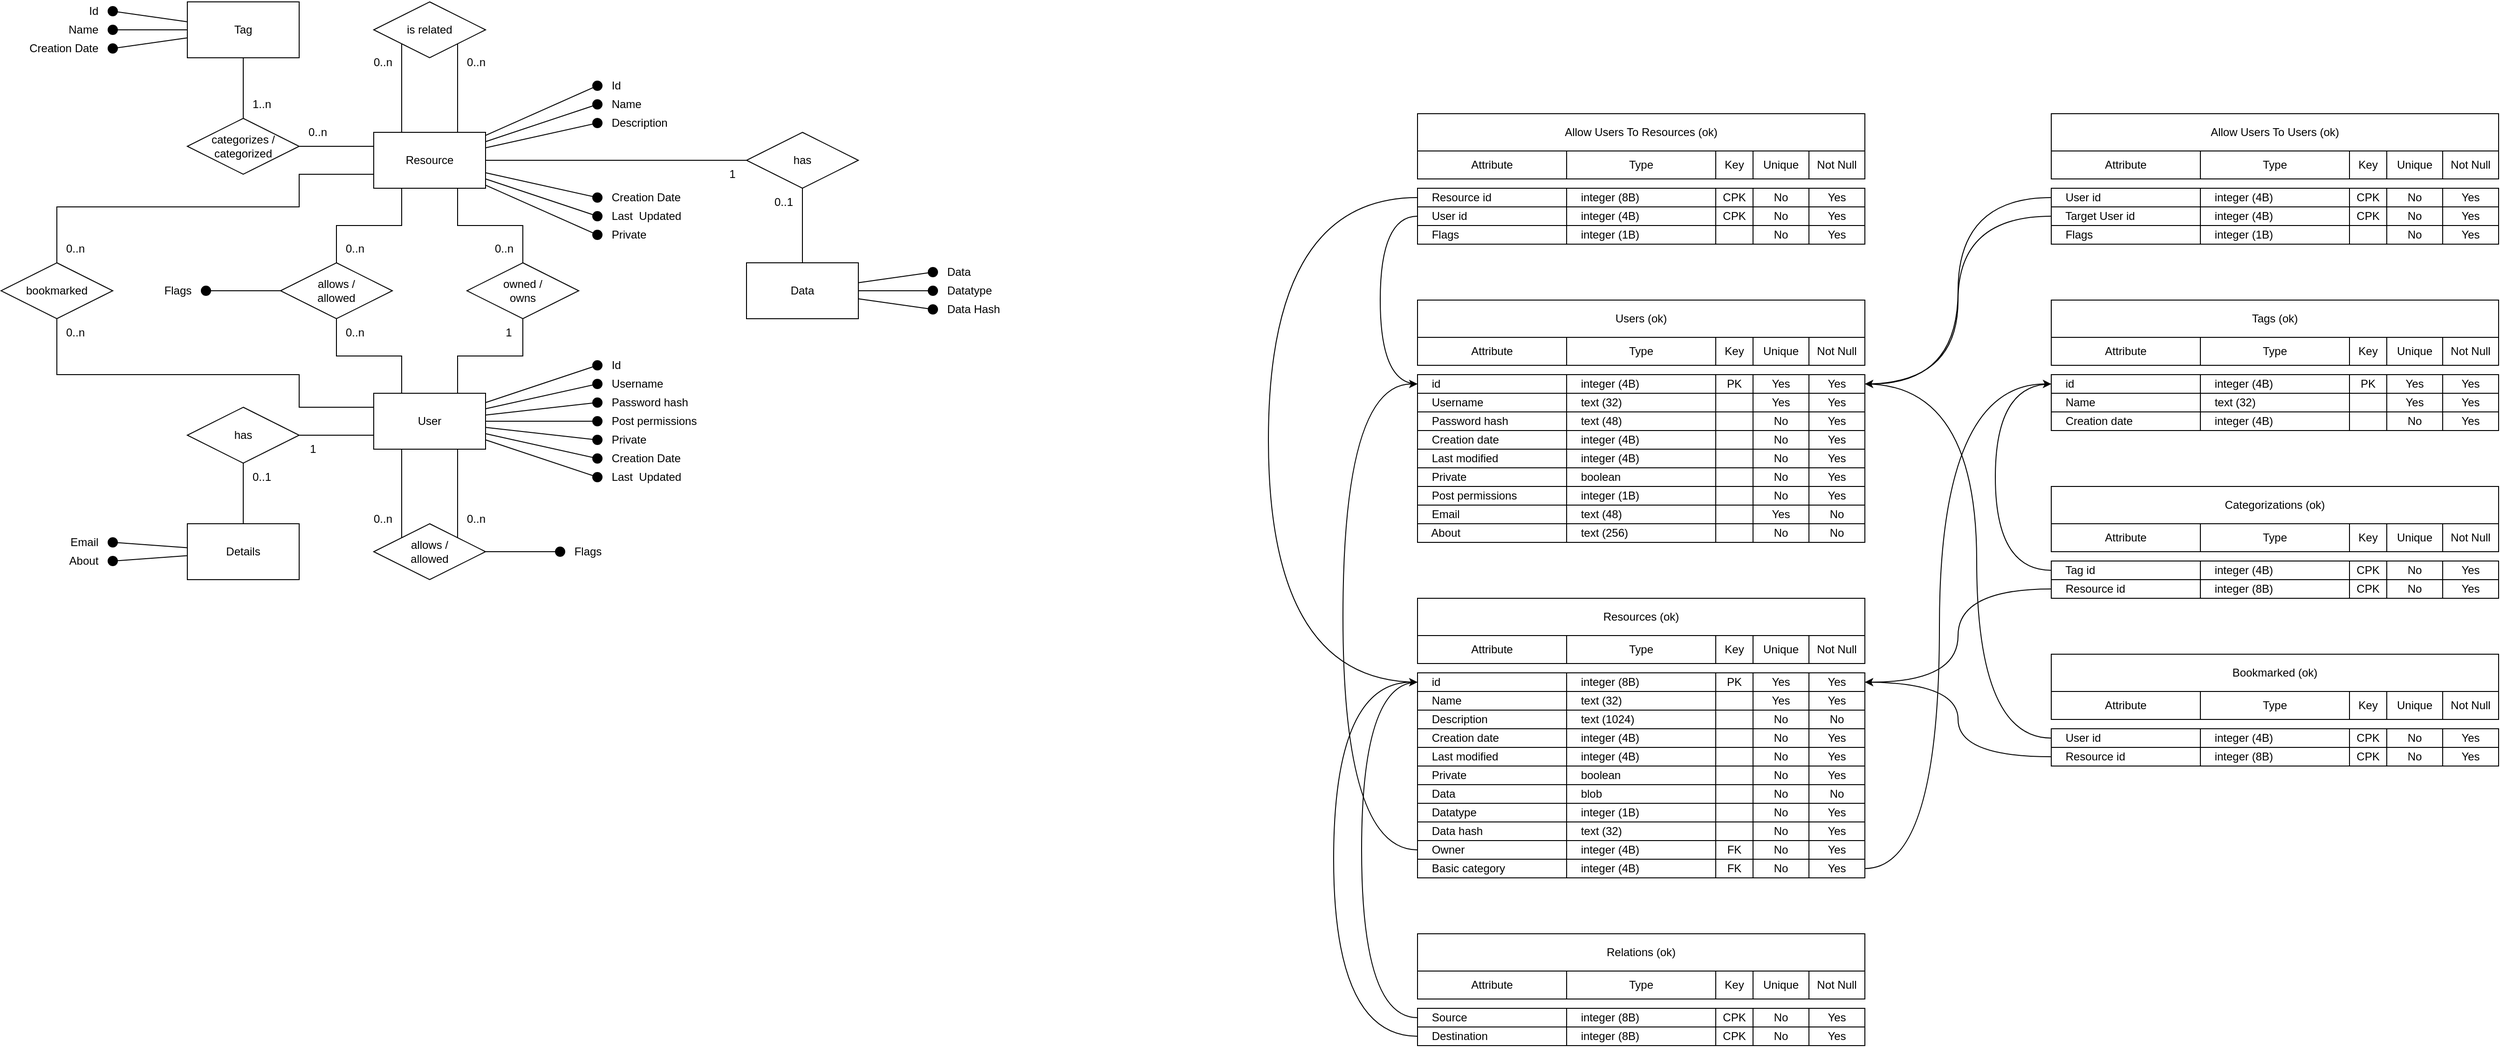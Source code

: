 <mxfile version="21.5.0" type="device" pages="2">
  <diagram name="Pagina-1" id="7mOzniVwdlXqiiTCB1uk">
    <mxGraphModel dx="1290" dy="669" grid="1" gridSize="10" guides="0" tooltips="1" connect="1" arrows="1" fold="1" page="1" pageScale="1" pageWidth="4681" pageHeight="3300" math="0" shadow="0">
      <root>
        <mxCell id="0" />
        <mxCell id="1" parent="0" />
        <mxCell id="68d-TXcD6s6fanPsOxlW-1" style="rounded=0;orthogonalLoop=1;jettySize=auto;html=1;entryX=0;entryY=0.5;entryDx=0;entryDy=0;endArrow=oval;endFill=1;endSize=10;" parent="1" source="68d-TXcD6s6fanPsOxlW-10" target="68d-TXcD6s6fanPsOxlW-50" edge="1">
          <mxGeometry relative="1" as="geometry" />
        </mxCell>
        <mxCell id="68d-TXcD6s6fanPsOxlW-5" style="rounded=0;orthogonalLoop=1;jettySize=auto;html=1;entryX=0;entryY=0.5;entryDx=0;entryDy=0;endArrow=oval;endFill=1;endSize=10;" parent="1" source="68d-TXcD6s6fanPsOxlW-10" target="68d-TXcD6s6fanPsOxlW-46" edge="1">
          <mxGeometry relative="1" as="geometry" />
        </mxCell>
        <mxCell id="68d-TXcD6s6fanPsOxlW-6" style="rounded=0;orthogonalLoop=1;jettySize=auto;html=1;entryX=0;entryY=0.5;entryDx=0;entryDy=0;endArrow=oval;endFill=1;endSize=10;" parent="1" source="68d-TXcD6s6fanPsOxlW-10" target="68d-TXcD6s6fanPsOxlW-45" edge="1">
          <mxGeometry relative="1" as="geometry" />
        </mxCell>
        <mxCell id="68d-TXcD6s6fanPsOxlW-7" style="rounded=0;orthogonalLoop=1;jettySize=auto;html=1;entryX=0;entryY=0.5;entryDx=0;entryDy=0;endArrow=oval;endFill=1;endSize=10;" parent="1" source="68d-TXcD6s6fanPsOxlW-10" target="68d-TXcD6s6fanPsOxlW-44" edge="1">
          <mxGeometry relative="1" as="geometry" />
        </mxCell>
        <mxCell id="68d-TXcD6s6fanPsOxlW-8" style="rounded=0;orthogonalLoop=1;jettySize=auto;html=1;entryX=0;entryY=0.5;entryDx=0;entryDy=0;endArrow=oval;endFill=1;endSize=10;" parent="1" source="68d-TXcD6s6fanPsOxlW-10" target="68d-TXcD6s6fanPsOxlW-43" edge="1">
          <mxGeometry relative="1" as="geometry" />
        </mxCell>
        <mxCell id="68d-TXcD6s6fanPsOxlW-9" style="rounded=0;orthogonalLoop=1;jettySize=auto;html=1;entryX=0;entryY=0.5;entryDx=0;entryDy=0;endArrow=oval;endFill=1;endSize=10;" parent="1" source="68d-TXcD6s6fanPsOxlW-10" target="68d-TXcD6s6fanPsOxlW-42" edge="1">
          <mxGeometry relative="1" as="geometry" />
        </mxCell>
        <mxCell id="D55Hx-xPeuKkD4okI9LV-2" style="edgeStyle=orthogonalEdgeStyle;rounded=0;orthogonalLoop=1;jettySize=auto;html=1;exitX=1;exitY=0.5;exitDx=0;exitDy=0;entryX=0;entryY=0.5;entryDx=0;entryDy=0;endArrow=none;endFill=0;" parent="1" source="68d-TXcD6s6fanPsOxlW-10" target="D55Hx-xPeuKkD4okI9LV-1" edge="1">
          <mxGeometry relative="1" as="geometry" />
        </mxCell>
        <mxCell id="68d-TXcD6s6fanPsOxlW-10" value="Resource" style="rounded=0;whiteSpace=wrap;html=1;" parent="1" vertex="1">
          <mxGeometry x="920" y="620" width="120" height="60" as="geometry" />
        </mxCell>
        <mxCell id="68d-TXcD6s6fanPsOxlW-11" style="edgeStyle=orthogonalEdgeStyle;rounded=0;orthogonalLoop=1;jettySize=auto;html=1;exitX=0.75;exitY=0;exitDx=0;exitDy=0;entryX=0.5;entryY=1;entryDx=0;entryDy=0;endArrow=none;endFill=0;" parent="1" source="68d-TXcD6s6fanPsOxlW-19" target="68d-TXcD6s6fanPsOxlW-21" edge="1">
          <mxGeometry relative="1" as="geometry" />
        </mxCell>
        <mxCell id="68d-TXcD6s6fanPsOxlW-12" style="edgeStyle=orthogonalEdgeStyle;rounded=0;orthogonalLoop=1;jettySize=auto;html=1;exitX=0.25;exitY=0;exitDx=0;exitDy=0;entryX=0.5;entryY=1;entryDx=0;entryDy=0;endArrow=none;endFill=0;" parent="1" source="68d-TXcD6s6fanPsOxlW-19" target="68d-TXcD6s6fanPsOxlW-37" edge="1">
          <mxGeometry relative="1" as="geometry" />
        </mxCell>
        <mxCell id="68d-TXcD6s6fanPsOxlW-13" style="rounded=0;orthogonalLoop=1;jettySize=auto;html=1;entryX=0;entryY=0.5;entryDx=0;entryDy=0;endArrow=oval;endFill=1;endSize=10;" parent="1" source="68d-TXcD6s6fanPsOxlW-19" target="68d-TXcD6s6fanPsOxlW-62" edge="1">
          <mxGeometry relative="1" as="geometry" />
        </mxCell>
        <mxCell id="68d-TXcD6s6fanPsOxlW-14" style="rounded=0;orthogonalLoop=1;jettySize=auto;html=1;entryX=0;entryY=0.5;entryDx=0;entryDy=0;endArrow=oval;endFill=1;endSize=10;" parent="1" source="68d-TXcD6s6fanPsOxlW-19" target="68d-TXcD6s6fanPsOxlW-63" edge="1">
          <mxGeometry relative="1" as="geometry" />
        </mxCell>
        <mxCell id="68d-TXcD6s6fanPsOxlW-16" style="rounded=0;orthogonalLoop=1;jettySize=auto;html=1;entryX=0;entryY=0.5;entryDx=0;entryDy=0;endArrow=oval;endFill=1;endSize=10;" parent="1" source="68d-TXcD6s6fanPsOxlW-19" target="68d-TXcD6s6fanPsOxlW-65" edge="1">
          <mxGeometry relative="1" as="geometry" />
        </mxCell>
        <mxCell id="68d-TXcD6s6fanPsOxlW-17" style="rounded=0;orthogonalLoop=1;jettySize=auto;html=1;entryX=0;entryY=0.5;entryDx=0;entryDy=0;endArrow=oval;endFill=1;endSize=10;" parent="1" source="68d-TXcD6s6fanPsOxlW-19" target="68d-TXcD6s6fanPsOxlW-66" edge="1">
          <mxGeometry relative="1" as="geometry" />
        </mxCell>
        <mxCell id="68d-TXcD6s6fanPsOxlW-18" style="rounded=0;orthogonalLoop=1;jettySize=auto;html=1;entryX=0;entryY=0.5;entryDx=0;entryDy=0;endArrow=oval;endFill=1;endSize=10;" parent="1" source="68d-TXcD6s6fanPsOxlW-19" target="68d-TXcD6s6fanPsOxlW-61" edge="1">
          <mxGeometry relative="1" as="geometry" />
        </mxCell>
        <mxCell id="f_v4_vrdZtV7E4X_azBK-5" style="rounded=0;orthogonalLoop=1;jettySize=auto;html=1;entryX=0;entryY=0.5;entryDx=0;entryDy=0;endArrow=oval;endFill=1;endSize=10;" parent="1" source="68d-TXcD6s6fanPsOxlW-19" target="f_v4_vrdZtV7E4X_azBK-3" edge="1">
          <mxGeometry relative="1" as="geometry" />
        </mxCell>
        <mxCell id="f_v4_vrdZtV7E4X_azBK-6" style="rounded=0;orthogonalLoop=1;jettySize=auto;html=1;entryX=0;entryY=0.5;entryDx=0;entryDy=0;endArrow=oval;endFill=1;endSize=10;" parent="1" source="68d-TXcD6s6fanPsOxlW-19" target="f_v4_vrdZtV7E4X_azBK-4" edge="1">
          <mxGeometry relative="1" as="geometry" />
        </mxCell>
        <mxCell id="68d-TXcD6s6fanPsOxlW-19" value="User" style="rounded=0;whiteSpace=wrap;html=1;" parent="1" vertex="1">
          <mxGeometry x="920" y="900" width="120" height="60" as="geometry" />
        </mxCell>
        <mxCell id="68d-TXcD6s6fanPsOxlW-20" style="edgeStyle=orthogonalEdgeStyle;rounded=0;orthogonalLoop=1;jettySize=auto;html=1;exitX=0.5;exitY=0;exitDx=0;exitDy=0;entryX=0.75;entryY=1;entryDx=0;entryDy=0;endArrow=none;endFill=0;" parent="1" source="68d-TXcD6s6fanPsOxlW-21" target="68d-TXcD6s6fanPsOxlW-10" edge="1">
          <mxGeometry relative="1" as="geometry" />
        </mxCell>
        <mxCell id="68d-TXcD6s6fanPsOxlW-21" value="owned /&lt;br&gt;owns" style="rhombus;whiteSpace=wrap;html=1;" parent="1" vertex="1">
          <mxGeometry x="1020" y="760" width="120" height="60" as="geometry" />
        </mxCell>
        <mxCell id="68d-TXcD6s6fanPsOxlW-22" style="edgeStyle=orthogonalEdgeStyle;rounded=0;orthogonalLoop=1;jettySize=auto;html=1;exitX=0;exitY=1;exitDx=0;exitDy=0;entryX=0.25;entryY=0;entryDx=0;entryDy=0;endArrow=none;endFill=0;" parent="1" source="68d-TXcD6s6fanPsOxlW-24" target="68d-TXcD6s6fanPsOxlW-10" edge="1">
          <mxGeometry relative="1" as="geometry" />
        </mxCell>
        <mxCell id="68d-TXcD6s6fanPsOxlW-23" style="edgeStyle=orthogonalEdgeStyle;rounded=0;orthogonalLoop=1;jettySize=auto;html=1;exitX=1;exitY=1;exitDx=0;exitDy=0;entryX=0.75;entryY=0;entryDx=0;entryDy=0;endArrow=none;endFill=0;" parent="1" source="68d-TXcD6s6fanPsOxlW-24" target="68d-TXcD6s6fanPsOxlW-10" edge="1">
          <mxGeometry relative="1" as="geometry" />
        </mxCell>
        <mxCell id="68d-TXcD6s6fanPsOxlW-24" value="is related" style="rhombus;whiteSpace=wrap;html=1;" parent="1" vertex="1">
          <mxGeometry x="920" y="480" width="120" height="60" as="geometry" />
        </mxCell>
        <mxCell id="68d-TXcD6s6fanPsOxlW-25" style="edgeStyle=orthogonalEdgeStyle;rounded=0;orthogonalLoop=1;jettySize=auto;html=1;exitX=1;exitY=0.5;exitDx=0;exitDy=0;entryX=0;entryY=0.25;entryDx=0;entryDy=0;endArrow=none;endFill=0;" parent="1" source="68d-TXcD6s6fanPsOxlW-26" target="68d-TXcD6s6fanPsOxlW-10" edge="1">
          <mxGeometry relative="1" as="geometry" />
        </mxCell>
        <mxCell id="68d-TXcD6s6fanPsOxlW-26" value="categorizes /&lt;br&gt;categorized" style="rhombus;whiteSpace=wrap;html=1;" parent="1" vertex="1">
          <mxGeometry x="720" y="605" width="120" height="60" as="geometry" />
        </mxCell>
        <mxCell id="68d-TXcD6s6fanPsOxlW-27" style="edgeStyle=orthogonalEdgeStyle;rounded=0;orthogonalLoop=1;jettySize=auto;html=1;exitX=0.5;exitY=1;exitDx=0;exitDy=0;entryX=0.5;entryY=0;entryDx=0;entryDy=0;endArrow=none;endFill=0;" parent="1" source="68d-TXcD6s6fanPsOxlW-30" target="68d-TXcD6s6fanPsOxlW-26" edge="1">
          <mxGeometry relative="1" as="geometry" />
        </mxCell>
        <mxCell id="68d-TXcD6s6fanPsOxlW-28" style="rounded=0;orthogonalLoop=1;jettySize=auto;html=1;entryX=1;entryY=0.5;entryDx=0;entryDy=0;endArrow=oval;endFill=1;endSize=10;" parent="1" source="68d-TXcD6s6fanPsOxlW-30" target="68d-TXcD6s6fanPsOxlW-41" edge="1">
          <mxGeometry relative="1" as="geometry" />
        </mxCell>
        <mxCell id="68d-TXcD6s6fanPsOxlW-29" style="rounded=0;orthogonalLoop=1;jettySize=auto;html=1;entryX=1;entryY=0.5;entryDx=0;entryDy=0;endArrow=oval;endFill=1;endSize=10;" parent="1" source="68d-TXcD6s6fanPsOxlW-30" target="68d-TXcD6s6fanPsOxlW-40" edge="1">
          <mxGeometry relative="1" as="geometry" />
        </mxCell>
        <mxCell id="f_v4_vrdZtV7E4X_azBK-2" style="rounded=0;orthogonalLoop=1;jettySize=auto;html=1;entryX=1;entryY=0.5;entryDx=0;entryDy=0;endArrow=oval;endFill=1;endSize=10;" parent="1" source="68d-TXcD6s6fanPsOxlW-30" target="f_v4_vrdZtV7E4X_azBK-1" edge="1">
          <mxGeometry relative="1" as="geometry" />
        </mxCell>
        <mxCell id="68d-TXcD6s6fanPsOxlW-30" value="Tag" style="rounded=0;whiteSpace=wrap;html=1;" parent="1" vertex="1">
          <mxGeometry x="720" y="480" width="120" height="60" as="geometry" />
        </mxCell>
        <mxCell id="68d-TXcD6s6fanPsOxlW-31" style="edgeStyle=orthogonalEdgeStyle;rounded=0;orthogonalLoop=1;jettySize=auto;html=1;exitX=0;exitY=0;exitDx=0;exitDy=0;entryX=0.25;entryY=1;entryDx=0;entryDy=0;endArrow=none;endFill=0;" parent="1" source="68d-TXcD6s6fanPsOxlW-34" target="68d-TXcD6s6fanPsOxlW-19" edge="1">
          <mxGeometry relative="1" as="geometry" />
        </mxCell>
        <mxCell id="68d-TXcD6s6fanPsOxlW-32" style="edgeStyle=orthogonalEdgeStyle;rounded=0;orthogonalLoop=1;jettySize=auto;html=1;exitX=1;exitY=0;exitDx=0;exitDy=0;entryX=0.75;entryY=1;entryDx=0;entryDy=0;endArrow=none;endFill=0;" parent="1" source="68d-TXcD6s6fanPsOxlW-34" target="68d-TXcD6s6fanPsOxlW-19" edge="1">
          <mxGeometry relative="1" as="geometry" />
        </mxCell>
        <mxCell id="-UXQrFRyyCpl4ekTxgTx-6" style="rounded=0;orthogonalLoop=1;jettySize=auto;html=1;exitX=1;exitY=0.5;exitDx=0;exitDy=0;entryX=0;entryY=0.5;entryDx=0;entryDy=0;endArrow=oval;endFill=1;endSize=10;" parent="1" source="68d-TXcD6s6fanPsOxlW-34" target="-UXQrFRyyCpl4ekTxgTx-5" edge="1">
          <mxGeometry relative="1" as="geometry" />
        </mxCell>
        <mxCell id="68d-TXcD6s6fanPsOxlW-34" value="allows /&lt;br&gt;allowed" style="rhombus;whiteSpace=wrap;html=1;" parent="1" vertex="1">
          <mxGeometry x="920" y="1040" width="120" height="60" as="geometry" />
        </mxCell>
        <mxCell id="68d-TXcD6s6fanPsOxlW-35" style="edgeStyle=orthogonalEdgeStyle;rounded=0;orthogonalLoop=1;jettySize=auto;html=1;exitX=0.5;exitY=0;exitDx=0;exitDy=0;entryX=0.25;entryY=1;entryDx=0;entryDy=0;endArrow=none;endFill=0;" parent="1" source="68d-TXcD6s6fanPsOxlW-37" target="68d-TXcD6s6fanPsOxlW-10" edge="1">
          <mxGeometry relative="1" as="geometry" />
        </mxCell>
        <mxCell id="68d-TXcD6s6fanPsOxlW-36" style="rounded=0;orthogonalLoop=1;jettySize=auto;html=1;exitX=0;exitY=0.5;exitDx=0;exitDy=0;entryX=1;entryY=0.5;entryDx=0;entryDy=0;endArrow=oval;endFill=1;endSize=10;" parent="1" source="68d-TXcD6s6fanPsOxlW-37" target="68d-TXcD6s6fanPsOxlW-38" edge="1">
          <mxGeometry relative="1" as="geometry" />
        </mxCell>
        <mxCell id="68d-TXcD6s6fanPsOxlW-37" value="allows /&lt;br&gt;allowed" style="rhombus;whiteSpace=wrap;html=1;" parent="1" vertex="1">
          <mxGeometry x="820" y="760" width="120" height="60" as="geometry" />
        </mxCell>
        <mxCell id="68d-TXcD6s6fanPsOxlW-38" value="Flags&amp;nbsp; &amp;nbsp;&amp;nbsp;" style="text;html=1;strokeColor=none;fillColor=none;align=right;verticalAlign=middle;whiteSpace=wrap;rounded=0;" parent="1" vertex="1">
          <mxGeometry x="620" y="780" width="120" height="20" as="geometry" />
        </mxCell>
        <mxCell id="68d-TXcD6s6fanPsOxlW-40" value="Id&amp;nbsp; &amp;nbsp;&amp;nbsp;" style="text;html=1;strokeColor=none;fillColor=none;align=right;verticalAlign=middle;whiteSpace=wrap;rounded=0;" parent="1" vertex="1">
          <mxGeometry x="520" y="480" width="120" height="20" as="geometry" />
        </mxCell>
        <mxCell id="68d-TXcD6s6fanPsOxlW-41" value="Name&amp;nbsp; &amp;nbsp;&amp;nbsp;" style="text;html=1;strokeColor=none;fillColor=none;align=right;verticalAlign=middle;whiteSpace=wrap;rounded=0;" parent="1" vertex="1">
          <mxGeometry x="520" y="500" width="120" height="20" as="geometry" />
        </mxCell>
        <mxCell id="68d-TXcD6s6fanPsOxlW-42" value="&amp;nbsp; &amp;nbsp; Id" style="text;html=1;strokeColor=none;fillColor=none;align=left;verticalAlign=middle;whiteSpace=wrap;rounded=0;" parent="1" vertex="1">
          <mxGeometry x="1160" y="560" width="120" height="20" as="geometry" />
        </mxCell>
        <mxCell id="68d-TXcD6s6fanPsOxlW-43" value="&amp;nbsp; &amp;nbsp; Name" style="text;html=1;strokeColor=none;fillColor=none;align=left;verticalAlign=middle;whiteSpace=wrap;rounded=0;" parent="1" vertex="1">
          <mxGeometry x="1160" y="580" width="120" height="20" as="geometry" />
        </mxCell>
        <mxCell id="68d-TXcD6s6fanPsOxlW-44" value="&amp;nbsp; &amp;nbsp; Description" style="text;html=1;strokeColor=none;fillColor=none;align=left;verticalAlign=middle;whiteSpace=wrap;rounded=0;" parent="1" vertex="1">
          <mxGeometry x="1160" y="600" width="120" height="20" as="geometry" />
        </mxCell>
        <mxCell id="68d-TXcD6s6fanPsOxlW-45" value="&amp;nbsp; &amp;nbsp; Creation Date" style="text;html=1;strokeColor=none;fillColor=none;align=left;verticalAlign=middle;whiteSpace=wrap;rounded=0;" parent="1" vertex="1">
          <mxGeometry x="1160" y="680" width="120" height="20" as="geometry" />
        </mxCell>
        <mxCell id="68d-TXcD6s6fanPsOxlW-46" value="&amp;nbsp; &amp;nbsp; Last&amp;nbsp; Updated" style="text;html=1;strokeColor=none;fillColor=none;align=left;verticalAlign=middle;whiteSpace=wrap;rounded=0;" parent="1" vertex="1">
          <mxGeometry x="1160" y="700" width="120" height="20" as="geometry" />
        </mxCell>
        <mxCell id="68d-TXcD6s6fanPsOxlW-47" value="&amp;nbsp; &amp;nbsp; Data" style="text;html=1;strokeColor=none;fillColor=none;align=left;verticalAlign=middle;whiteSpace=wrap;rounded=0;" parent="1" vertex="1">
          <mxGeometry x="1520" y="760" width="120" height="20" as="geometry" />
        </mxCell>
        <mxCell id="68d-TXcD6s6fanPsOxlW-48" value="&amp;nbsp; &amp;nbsp; Data Hash" style="text;html=1;strokeColor=none;fillColor=none;align=left;verticalAlign=middle;whiteSpace=wrap;rounded=0;" parent="1" vertex="1">
          <mxGeometry x="1520" y="800" width="120" height="20" as="geometry" />
        </mxCell>
        <mxCell id="68d-TXcD6s6fanPsOxlW-49" value="&amp;nbsp; &amp;nbsp; Datatype" style="text;html=1;strokeColor=none;fillColor=none;align=left;verticalAlign=middle;whiteSpace=wrap;rounded=0;" parent="1" vertex="1">
          <mxGeometry x="1520" y="780" width="120" height="20" as="geometry" />
        </mxCell>
        <mxCell id="68d-TXcD6s6fanPsOxlW-50" value="&amp;nbsp; &amp;nbsp; Private" style="text;html=1;strokeColor=none;fillColor=none;align=left;verticalAlign=middle;whiteSpace=wrap;rounded=0;" parent="1" vertex="1">
          <mxGeometry x="1160" y="720" width="120" height="20" as="geometry" />
        </mxCell>
        <mxCell id="68d-TXcD6s6fanPsOxlW-51" value="0..n" style="text;html=1;strokeColor=none;fillColor=none;align=center;verticalAlign=middle;whiteSpace=wrap;rounded=0;" parent="1" vertex="1">
          <mxGeometry x="910" y="1020" width="40" height="30" as="geometry" />
        </mxCell>
        <mxCell id="68d-TXcD6s6fanPsOxlW-52" value="0..n" style="text;html=1;strokeColor=none;fillColor=none;align=center;verticalAlign=middle;whiteSpace=wrap;rounded=0;" parent="1" vertex="1">
          <mxGeometry x="1010" y="1020" width="40" height="30" as="geometry" />
        </mxCell>
        <mxCell id="68d-TXcD6s6fanPsOxlW-53" value="0..n" style="text;html=1;strokeColor=none;fillColor=none;align=center;verticalAlign=middle;whiteSpace=wrap;rounded=0;" parent="1" vertex="1">
          <mxGeometry x="1040" y="730" width="40" height="30" as="geometry" />
        </mxCell>
        <mxCell id="68d-TXcD6s6fanPsOxlW-54" value="1" style="text;html=1;strokeColor=none;fillColor=none;align=center;verticalAlign=middle;whiteSpace=wrap;rounded=0;" parent="1" vertex="1">
          <mxGeometry x="1050" y="820" width="30" height="30" as="geometry" />
        </mxCell>
        <mxCell id="68d-TXcD6s6fanPsOxlW-55" value="0..n" style="text;html=1;strokeColor=none;fillColor=none;align=center;verticalAlign=middle;whiteSpace=wrap;rounded=0;" parent="1" vertex="1">
          <mxGeometry x="880" y="730" width="40" height="30" as="geometry" />
        </mxCell>
        <mxCell id="68d-TXcD6s6fanPsOxlW-56" value="0..n" style="text;html=1;strokeColor=none;fillColor=none;align=center;verticalAlign=middle;whiteSpace=wrap;rounded=0;" parent="1" vertex="1">
          <mxGeometry x="880" y="820" width="40" height="30" as="geometry" />
        </mxCell>
        <mxCell id="68d-TXcD6s6fanPsOxlW-57" value="1..n" style="text;html=1;strokeColor=none;fillColor=none;align=center;verticalAlign=middle;whiteSpace=wrap;rounded=0;" parent="1" vertex="1">
          <mxGeometry x="780" y="575" width="40" height="30" as="geometry" />
        </mxCell>
        <mxCell id="68d-TXcD6s6fanPsOxlW-58" value="0..n" style="text;html=1;strokeColor=none;fillColor=none;align=center;verticalAlign=middle;whiteSpace=wrap;rounded=0;" parent="1" vertex="1">
          <mxGeometry x="840" y="605" width="40" height="30" as="geometry" />
        </mxCell>
        <mxCell id="68d-TXcD6s6fanPsOxlW-59" value="0..n" style="text;html=1;strokeColor=none;fillColor=none;align=center;verticalAlign=middle;whiteSpace=wrap;rounded=0;" parent="1" vertex="1">
          <mxGeometry x="910" y="530" width="40" height="30" as="geometry" />
        </mxCell>
        <mxCell id="68d-TXcD6s6fanPsOxlW-60" value="0..n" style="text;html=1;strokeColor=none;fillColor=none;align=center;verticalAlign=middle;whiteSpace=wrap;rounded=0;" parent="1" vertex="1">
          <mxGeometry x="1010" y="530" width="40" height="30" as="geometry" />
        </mxCell>
        <mxCell id="68d-TXcD6s6fanPsOxlW-61" value="&amp;nbsp; &amp;nbsp; Private" style="text;html=1;strokeColor=none;fillColor=none;align=left;verticalAlign=middle;whiteSpace=wrap;rounded=0;" parent="1" vertex="1">
          <mxGeometry x="1160" y="940" width="120" height="20" as="geometry" />
        </mxCell>
        <mxCell id="68d-TXcD6s6fanPsOxlW-62" value="&amp;nbsp; &amp;nbsp; Id" style="text;html=1;strokeColor=none;fillColor=none;align=left;verticalAlign=middle;whiteSpace=wrap;rounded=0;" parent="1" vertex="1">
          <mxGeometry x="1160" y="860" width="120" height="20" as="geometry" />
        </mxCell>
        <mxCell id="68d-TXcD6s6fanPsOxlW-63" value="&amp;nbsp; &amp;nbsp; Username" style="text;html=1;strokeColor=none;fillColor=none;align=left;verticalAlign=middle;whiteSpace=wrap;rounded=0;" parent="1" vertex="1">
          <mxGeometry x="1160" y="880" width="120" height="20" as="geometry" />
        </mxCell>
        <mxCell id="68d-TXcD6s6fanPsOxlW-65" value="&amp;nbsp; &amp;nbsp; Password hash" style="text;html=1;strokeColor=none;fillColor=none;align=left;verticalAlign=middle;whiteSpace=wrap;rounded=0;" parent="1" vertex="1">
          <mxGeometry x="1160" y="900" width="120" height="20" as="geometry" />
        </mxCell>
        <mxCell id="68d-TXcD6s6fanPsOxlW-66" value="&amp;nbsp; &amp;nbsp; Post permissions" style="text;html=1;strokeColor=none;fillColor=none;align=left;verticalAlign=middle;whiteSpace=wrap;rounded=0;" parent="1" vertex="1">
          <mxGeometry x="1160" y="920" width="120" height="20" as="geometry" />
        </mxCell>
        <mxCell id="f_v4_vrdZtV7E4X_azBK-1" value="Creation Date&amp;nbsp; &amp;nbsp;&amp;nbsp;" style="text;html=1;strokeColor=none;fillColor=none;align=right;verticalAlign=middle;whiteSpace=wrap;rounded=0;" parent="1" vertex="1">
          <mxGeometry x="520" y="520" width="120" height="20" as="geometry" />
        </mxCell>
        <mxCell id="f_v4_vrdZtV7E4X_azBK-3" value="&amp;nbsp; &amp;nbsp; Creation Date" style="text;html=1;strokeColor=none;fillColor=none;align=left;verticalAlign=middle;whiteSpace=wrap;rounded=0;" parent="1" vertex="1">
          <mxGeometry x="1160" y="960" width="120" height="20" as="geometry" />
        </mxCell>
        <mxCell id="f_v4_vrdZtV7E4X_azBK-4" value="&amp;nbsp; &amp;nbsp; Last&amp;nbsp; Updated" style="text;html=1;strokeColor=none;fillColor=none;align=left;verticalAlign=middle;whiteSpace=wrap;rounded=0;" parent="1" vertex="1">
          <mxGeometry x="1160" y="980" width="120" height="20" as="geometry" />
        </mxCell>
        <mxCell id="-UXQrFRyyCpl4ekTxgTx-3" style="rounded=0;orthogonalLoop=1;jettySize=auto;html=1;entryX=1;entryY=0.5;entryDx=0;entryDy=0;endArrow=oval;endFill=1;endSize=10;" parent="1" source="f_v4_vrdZtV7E4X_azBK-7" target="-UXQrFRyyCpl4ekTxgTx-1" edge="1">
          <mxGeometry relative="1" as="geometry" />
        </mxCell>
        <mxCell id="-UXQrFRyyCpl4ekTxgTx-4" style="rounded=0;orthogonalLoop=1;jettySize=auto;html=1;entryX=1;entryY=0.5;entryDx=0;entryDy=0;endArrow=oval;endFill=1;endSize=10;" parent="1" source="f_v4_vrdZtV7E4X_azBK-7" target="-UXQrFRyyCpl4ekTxgTx-2" edge="1">
          <mxGeometry relative="1" as="geometry" />
        </mxCell>
        <mxCell id="f_v4_vrdZtV7E4X_azBK-7" value="Details" style="rounded=0;whiteSpace=wrap;html=1;" parent="1" vertex="1">
          <mxGeometry x="720" y="1040" width="120" height="60" as="geometry" />
        </mxCell>
        <mxCell id="f_v4_vrdZtV7E4X_azBK-10" style="edgeStyle=orthogonalEdgeStyle;rounded=0;orthogonalLoop=1;jettySize=auto;html=1;exitX=1;exitY=0.5;exitDx=0;exitDy=0;entryX=0;entryY=0.75;entryDx=0;entryDy=0;endArrow=none;endFill=0;" parent="1" source="f_v4_vrdZtV7E4X_azBK-8" target="68d-TXcD6s6fanPsOxlW-19" edge="1">
          <mxGeometry relative="1" as="geometry" />
        </mxCell>
        <mxCell id="f_v4_vrdZtV7E4X_azBK-11" style="edgeStyle=orthogonalEdgeStyle;rounded=0;orthogonalLoop=1;jettySize=auto;html=1;exitX=0.5;exitY=1;exitDx=0;exitDy=0;entryX=0.5;entryY=0;entryDx=0;entryDy=0;endArrow=none;endFill=0;" parent="1" source="f_v4_vrdZtV7E4X_azBK-8" target="f_v4_vrdZtV7E4X_azBK-7" edge="1">
          <mxGeometry relative="1" as="geometry" />
        </mxCell>
        <mxCell id="f_v4_vrdZtV7E4X_azBK-8" value="has" style="rhombus;whiteSpace=wrap;html=1;" parent="1" vertex="1">
          <mxGeometry x="720" y="915" width="120" height="60" as="geometry" />
        </mxCell>
        <mxCell id="f_v4_vrdZtV7E4X_azBK-12" value="1" style="text;html=1;strokeColor=none;fillColor=none;align=center;verticalAlign=middle;whiteSpace=wrap;rounded=0;" parent="1" vertex="1">
          <mxGeometry x="840" y="945" width="30" height="30" as="geometry" />
        </mxCell>
        <mxCell id="f_v4_vrdZtV7E4X_azBK-13" value="0..1" style="text;html=1;strokeColor=none;fillColor=none;align=center;verticalAlign=middle;whiteSpace=wrap;rounded=0;" parent="1" vertex="1">
          <mxGeometry x="780" y="975" width="40" height="30" as="geometry" />
        </mxCell>
        <mxCell id="-UXQrFRyyCpl4ekTxgTx-1" value="Email&amp;nbsp; &amp;nbsp;&amp;nbsp;" style="text;html=1;strokeColor=none;fillColor=none;align=right;verticalAlign=middle;whiteSpace=wrap;rounded=0;" parent="1" vertex="1">
          <mxGeometry x="520" y="1050" width="120" height="20" as="geometry" />
        </mxCell>
        <mxCell id="-UXQrFRyyCpl4ekTxgTx-2" value="About&amp;nbsp; &amp;nbsp;&amp;nbsp;" style="text;html=1;strokeColor=none;fillColor=none;align=right;verticalAlign=middle;whiteSpace=wrap;rounded=0;" parent="1" vertex="1">
          <mxGeometry x="520" y="1070" width="120" height="20" as="geometry" />
        </mxCell>
        <mxCell id="-UXQrFRyyCpl4ekTxgTx-5" value="&amp;nbsp; &amp;nbsp; Flags" style="text;html=1;strokeColor=none;fillColor=none;align=left;verticalAlign=middle;whiteSpace=wrap;rounded=0;" parent="1" vertex="1">
          <mxGeometry x="1120" y="1060" width="120" height="20" as="geometry" />
        </mxCell>
        <mxCell id="D55Hx-xPeuKkD4okI9LV-4" style="edgeStyle=orthogonalEdgeStyle;rounded=0;orthogonalLoop=1;jettySize=auto;html=1;exitX=0.5;exitY=1;exitDx=0;exitDy=0;entryX=0.5;entryY=0;entryDx=0;entryDy=0;endArrow=none;endFill=0;" parent="1" source="D55Hx-xPeuKkD4okI9LV-1" target="D55Hx-xPeuKkD4okI9LV-3" edge="1">
          <mxGeometry relative="1" as="geometry" />
        </mxCell>
        <mxCell id="D55Hx-xPeuKkD4okI9LV-1" value="has" style="rhombus;whiteSpace=wrap;html=1;" parent="1" vertex="1">
          <mxGeometry x="1320" y="620" width="120" height="60" as="geometry" />
        </mxCell>
        <mxCell id="D55Hx-xPeuKkD4okI9LV-7" style="rounded=0;orthogonalLoop=1;jettySize=auto;html=1;entryX=0;entryY=0.5;entryDx=0;entryDy=0;endArrow=oval;endFill=1;endSize=10;" parent="1" source="D55Hx-xPeuKkD4okI9LV-3" target="68d-TXcD6s6fanPsOxlW-47" edge="1">
          <mxGeometry relative="1" as="geometry" />
        </mxCell>
        <mxCell id="D55Hx-xPeuKkD4okI9LV-8" style="rounded=0;orthogonalLoop=1;jettySize=auto;html=1;entryX=0;entryY=0.5;entryDx=0;entryDy=0;endArrow=oval;endFill=1;endSize=10;" parent="1" source="D55Hx-xPeuKkD4okI9LV-3" target="68d-TXcD6s6fanPsOxlW-49" edge="1">
          <mxGeometry relative="1" as="geometry" />
        </mxCell>
        <mxCell id="D55Hx-xPeuKkD4okI9LV-9" style="rounded=0;orthogonalLoop=1;jettySize=auto;html=1;entryX=0;entryY=0.5;entryDx=0;entryDy=0;endArrow=oval;endFill=1;endSize=10;" parent="1" source="D55Hx-xPeuKkD4okI9LV-3" target="68d-TXcD6s6fanPsOxlW-48" edge="1">
          <mxGeometry relative="1" as="geometry" />
        </mxCell>
        <mxCell id="D55Hx-xPeuKkD4okI9LV-3" value="Data" style="rounded=0;whiteSpace=wrap;html=1;" parent="1" vertex="1">
          <mxGeometry x="1320" y="760" width="120" height="60" as="geometry" />
        </mxCell>
        <mxCell id="D55Hx-xPeuKkD4okI9LV-5" value="1" style="text;html=1;strokeColor=none;fillColor=none;align=center;verticalAlign=middle;whiteSpace=wrap;rounded=0;" parent="1" vertex="1">
          <mxGeometry x="1290" y="650" width="30" height="30" as="geometry" />
        </mxCell>
        <mxCell id="D55Hx-xPeuKkD4okI9LV-6" value="0..1" style="text;html=1;strokeColor=none;fillColor=none;align=center;verticalAlign=middle;whiteSpace=wrap;rounded=0;" parent="1" vertex="1">
          <mxGeometry x="1340" y="680" width="40" height="30" as="geometry" />
        </mxCell>
        <mxCell id="D55Hx-xPeuKkD4okI9LV-10" value="Users (ok)" style="rounded=0;whiteSpace=wrap;html=1;" parent="1" vertex="1">
          <mxGeometry x="2040" y="800" width="480" height="40" as="geometry" />
        </mxCell>
        <mxCell id="D55Hx-xPeuKkD4okI9LV-11" value="Attribute" style="rounded=0;whiteSpace=wrap;html=1;" parent="1" vertex="1">
          <mxGeometry x="2040" y="840" width="160" height="30" as="geometry" />
        </mxCell>
        <mxCell id="D55Hx-xPeuKkD4okI9LV-12" value="Type" style="rounded=0;whiteSpace=wrap;html=1;" parent="1" vertex="1">
          <mxGeometry x="2200" y="840" width="160" height="30" as="geometry" />
        </mxCell>
        <mxCell id="D55Hx-xPeuKkD4okI9LV-13" value="Key" style="rounded=0;whiteSpace=wrap;html=1;" parent="1" vertex="1">
          <mxGeometry x="2360" y="840" width="40" height="30" as="geometry" />
        </mxCell>
        <mxCell id="D55Hx-xPeuKkD4okI9LV-14" value="&amp;nbsp; &amp;nbsp; id" style="rounded=0;whiteSpace=wrap;html=1;align=left;" parent="1" vertex="1">
          <mxGeometry x="2040" y="880" width="160" height="20" as="geometry" />
        </mxCell>
        <mxCell id="D55Hx-xPeuKkD4okI9LV-15" value="&amp;nbsp; &amp;nbsp; integer (4B)" style="rounded=0;whiteSpace=wrap;html=1;align=left;" parent="1" vertex="1">
          <mxGeometry x="2200" y="880" width="160" height="20" as="geometry" />
        </mxCell>
        <mxCell id="D55Hx-xPeuKkD4okI9LV-17" value="&amp;nbsp; &amp;nbsp; Username" style="rounded=0;whiteSpace=wrap;html=1;align=left;" parent="1" vertex="1">
          <mxGeometry x="2040" y="900" width="160" height="20" as="geometry" />
        </mxCell>
        <mxCell id="D55Hx-xPeuKkD4okI9LV-18" value="&amp;nbsp; &amp;nbsp; text (32)" style="rounded=0;whiteSpace=wrap;html=1;align=left;" parent="1" vertex="1">
          <mxGeometry x="2200" y="900" width="160" height="20" as="geometry" />
        </mxCell>
        <mxCell id="D55Hx-xPeuKkD4okI9LV-20" value="&amp;nbsp; &amp;nbsp; Password hash" style="rounded=0;whiteSpace=wrap;html=1;align=left;" parent="1" vertex="1">
          <mxGeometry x="2040" y="920" width="160" height="20" as="geometry" />
        </mxCell>
        <mxCell id="D55Hx-xPeuKkD4okI9LV-21" value="&amp;nbsp; &amp;nbsp; text (48)" style="rounded=0;whiteSpace=wrap;html=1;align=left;" parent="1" vertex="1">
          <mxGeometry x="2200" y="920" width="160" height="20" as="geometry" />
        </mxCell>
        <mxCell id="D55Hx-xPeuKkD4okI9LV-23" value="Unique" style="rounded=0;whiteSpace=wrap;html=1;" parent="1" vertex="1">
          <mxGeometry x="2400" y="840" width="60" height="30" as="geometry" />
        </mxCell>
        <mxCell id="D55Hx-xPeuKkD4okI9LV-24" value="Not Null" style="rounded=0;whiteSpace=wrap;html=1;" parent="1" vertex="1">
          <mxGeometry x="2460" y="840" width="60" height="30" as="geometry" />
        </mxCell>
        <mxCell id="D55Hx-xPeuKkD4okI9LV-25" value="PK" style="rounded=0;whiteSpace=wrap;html=1;align=center;" parent="1" vertex="1">
          <mxGeometry x="2360" y="880" width="40" height="20" as="geometry" />
        </mxCell>
        <mxCell id="D55Hx-xPeuKkD4okI9LV-26" value="Yes" style="rounded=0;whiteSpace=wrap;html=1;align=center;" parent="1" vertex="1">
          <mxGeometry x="2400" y="880" width="60" height="20" as="geometry" />
        </mxCell>
        <mxCell id="D55Hx-xPeuKkD4okI9LV-27" value="Yes" style="rounded=0;whiteSpace=wrap;html=1;align=center;" parent="1" vertex="1">
          <mxGeometry x="2460" y="880" width="60" height="20" as="geometry" />
        </mxCell>
        <mxCell id="D55Hx-xPeuKkD4okI9LV-28" value="" style="rounded=0;whiteSpace=wrap;html=1;align=center;" parent="1" vertex="1">
          <mxGeometry x="2360" y="900" width="40" height="20" as="geometry" />
        </mxCell>
        <mxCell id="D55Hx-xPeuKkD4okI9LV-29" value="Yes" style="rounded=0;whiteSpace=wrap;html=1;align=center;" parent="1" vertex="1">
          <mxGeometry x="2400" y="900" width="60" height="20" as="geometry" />
        </mxCell>
        <mxCell id="D55Hx-xPeuKkD4okI9LV-30" value="Yes" style="rounded=0;whiteSpace=wrap;html=1;align=center;" parent="1" vertex="1">
          <mxGeometry x="2460" y="900" width="60" height="20" as="geometry" />
        </mxCell>
        <mxCell id="D55Hx-xPeuKkD4okI9LV-31" value="" style="rounded=0;whiteSpace=wrap;html=1;align=center;" parent="1" vertex="1">
          <mxGeometry x="2360" y="920" width="40" height="20" as="geometry" />
        </mxCell>
        <mxCell id="D55Hx-xPeuKkD4okI9LV-32" value="No" style="rounded=0;whiteSpace=wrap;html=1;align=center;" parent="1" vertex="1">
          <mxGeometry x="2400" y="920" width="60" height="20" as="geometry" />
        </mxCell>
        <mxCell id="D55Hx-xPeuKkD4okI9LV-33" value="Yes" style="rounded=0;whiteSpace=wrap;html=1;align=center;" parent="1" vertex="1">
          <mxGeometry x="2460" y="920" width="60" height="20" as="geometry" />
        </mxCell>
        <mxCell id="D55Hx-xPeuKkD4okI9LV-34" value="&amp;nbsp; &amp;nbsp; Creation date" style="rounded=0;whiteSpace=wrap;html=1;align=left;" parent="1" vertex="1">
          <mxGeometry x="2040" y="940" width="160" height="20" as="geometry" />
        </mxCell>
        <mxCell id="D55Hx-xPeuKkD4okI9LV-35" value="&amp;nbsp; &amp;nbsp; integer (4B)" style="rounded=0;whiteSpace=wrap;html=1;align=left;" parent="1" vertex="1">
          <mxGeometry x="2200" y="940" width="160" height="20" as="geometry" />
        </mxCell>
        <mxCell id="D55Hx-xPeuKkD4okI9LV-36" value="" style="rounded=0;whiteSpace=wrap;html=1;align=center;" parent="1" vertex="1">
          <mxGeometry x="2360" y="940" width="40" height="20" as="geometry" />
        </mxCell>
        <mxCell id="D55Hx-xPeuKkD4okI9LV-37" value="No" style="rounded=0;whiteSpace=wrap;html=1;align=center;" parent="1" vertex="1">
          <mxGeometry x="2400" y="940" width="60" height="20" as="geometry" />
        </mxCell>
        <mxCell id="D55Hx-xPeuKkD4okI9LV-38" value="Yes" style="rounded=0;whiteSpace=wrap;html=1;align=center;" parent="1" vertex="1">
          <mxGeometry x="2460" y="940" width="60" height="20" as="geometry" />
        </mxCell>
        <mxCell id="D55Hx-xPeuKkD4okI9LV-39" value="&amp;nbsp; &amp;nbsp; Last modified" style="rounded=0;whiteSpace=wrap;html=1;align=left;" parent="1" vertex="1">
          <mxGeometry x="2040" y="960" width="160" height="20" as="geometry" />
        </mxCell>
        <mxCell id="D55Hx-xPeuKkD4okI9LV-40" value="&amp;nbsp; &amp;nbsp; integer (4B)" style="rounded=0;whiteSpace=wrap;html=1;align=left;" parent="1" vertex="1">
          <mxGeometry x="2200" y="960" width="160" height="20" as="geometry" />
        </mxCell>
        <mxCell id="D55Hx-xPeuKkD4okI9LV-41" value="" style="rounded=0;whiteSpace=wrap;html=1;align=center;" parent="1" vertex="1">
          <mxGeometry x="2360" y="960" width="40" height="20" as="geometry" />
        </mxCell>
        <mxCell id="D55Hx-xPeuKkD4okI9LV-42" value="No" style="rounded=0;whiteSpace=wrap;html=1;align=center;" parent="1" vertex="1">
          <mxGeometry x="2400" y="960" width="60" height="20" as="geometry" />
        </mxCell>
        <mxCell id="D55Hx-xPeuKkD4okI9LV-43" value="Yes" style="rounded=0;whiteSpace=wrap;html=1;align=center;" parent="1" vertex="1">
          <mxGeometry x="2460" y="960" width="60" height="20" as="geometry" />
        </mxCell>
        <mxCell id="D55Hx-xPeuKkD4okI9LV-45" value="&amp;nbsp; &amp;nbsp; Private" style="rounded=0;whiteSpace=wrap;html=1;align=left;" parent="1" vertex="1">
          <mxGeometry x="2040" y="980" width="160" height="20" as="geometry" />
        </mxCell>
        <mxCell id="D55Hx-xPeuKkD4okI9LV-46" value="&amp;nbsp; &amp;nbsp; boolean" style="rounded=0;whiteSpace=wrap;html=1;align=left;" parent="1" vertex="1">
          <mxGeometry x="2200" y="980" width="160" height="20" as="geometry" />
        </mxCell>
        <mxCell id="D55Hx-xPeuKkD4okI9LV-47" value="" style="rounded=0;whiteSpace=wrap;html=1;align=center;" parent="1" vertex="1">
          <mxGeometry x="2360" y="980" width="40" height="20" as="geometry" />
        </mxCell>
        <mxCell id="D55Hx-xPeuKkD4okI9LV-48" value="No" style="rounded=0;whiteSpace=wrap;html=1;align=center;" parent="1" vertex="1">
          <mxGeometry x="2400" y="980" width="60" height="20" as="geometry" />
        </mxCell>
        <mxCell id="D55Hx-xPeuKkD4okI9LV-49" value="Yes" style="rounded=0;whiteSpace=wrap;html=1;align=center;" parent="1" vertex="1">
          <mxGeometry x="2460" y="980" width="60" height="20" as="geometry" />
        </mxCell>
        <mxCell id="D55Hx-xPeuKkD4okI9LV-50" value="&amp;nbsp; &amp;nbsp; Post permissions" style="rounded=0;whiteSpace=wrap;html=1;align=left;" parent="1" vertex="1">
          <mxGeometry x="2040" y="1000" width="160" height="20" as="geometry" />
        </mxCell>
        <mxCell id="D55Hx-xPeuKkD4okI9LV-51" value="&amp;nbsp; &amp;nbsp; integer (1B)" style="rounded=0;whiteSpace=wrap;html=1;align=left;" parent="1" vertex="1">
          <mxGeometry x="2200" y="1000" width="160" height="20" as="geometry" />
        </mxCell>
        <mxCell id="D55Hx-xPeuKkD4okI9LV-52" value="" style="rounded=0;whiteSpace=wrap;html=1;align=center;" parent="1" vertex="1">
          <mxGeometry x="2360" y="1000" width="40" height="20" as="geometry" />
        </mxCell>
        <mxCell id="D55Hx-xPeuKkD4okI9LV-53" value="No" style="rounded=0;whiteSpace=wrap;html=1;align=center;" parent="1" vertex="1">
          <mxGeometry x="2400" y="1000" width="60" height="20" as="geometry" />
        </mxCell>
        <mxCell id="D55Hx-xPeuKkD4okI9LV-54" value="Yes" style="rounded=0;whiteSpace=wrap;html=1;align=center;" parent="1" vertex="1">
          <mxGeometry x="2460" y="1000" width="60" height="20" as="geometry" />
        </mxCell>
        <mxCell id="D55Hx-xPeuKkD4okI9LV-55" value="&amp;nbsp; &amp;nbsp; Email" style="rounded=0;whiteSpace=wrap;html=1;align=left;" parent="1" vertex="1">
          <mxGeometry x="2040" y="1020" width="160" height="20" as="geometry" />
        </mxCell>
        <mxCell id="D55Hx-xPeuKkD4okI9LV-56" value="&amp;nbsp; &amp;nbsp; text (48)" style="rounded=0;whiteSpace=wrap;html=1;align=left;" parent="1" vertex="1">
          <mxGeometry x="2200" y="1020" width="160" height="20" as="geometry" />
        </mxCell>
        <mxCell id="D55Hx-xPeuKkD4okI9LV-57" value="" style="rounded=0;whiteSpace=wrap;html=1;align=center;" parent="1" vertex="1">
          <mxGeometry x="2360" y="1020" width="40" height="20" as="geometry" />
        </mxCell>
        <mxCell id="D55Hx-xPeuKkD4okI9LV-58" value="Yes" style="rounded=0;whiteSpace=wrap;html=1;align=center;" parent="1" vertex="1">
          <mxGeometry x="2400" y="1020" width="60" height="20" as="geometry" />
        </mxCell>
        <mxCell id="D55Hx-xPeuKkD4okI9LV-59" value="No" style="rounded=0;whiteSpace=wrap;html=1;align=center;" parent="1" vertex="1">
          <mxGeometry x="2460" y="1020" width="60" height="20" as="geometry" />
        </mxCell>
        <mxCell id="D55Hx-xPeuKkD4okI9LV-60" value="&amp;nbsp; &amp;nbsp; About" style="rounded=0;whiteSpace=wrap;html=1;align=left;" parent="1" vertex="1">
          <mxGeometry x="2040" y="1040" width="160" height="20" as="geometry" />
        </mxCell>
        <mxCell id="D55Hx-xPeuKkD4okI9LV-61" value="&amp;nbsp; &amp;nbsp; text (256)" style="rounded=0;whiteSpace=wrap;html=1;align=left;" parent="1" vertex="1">
          <mxGeometry x="2200" y="1040" width="160" height="20" as="geometry" />
        </mxCell>
        <mxCell id="D55Hx-xPeuKkD4okI9LV-62" value="" style="rounded=0;whiteSpace=wrap;html=1;align=center;" parent="1" vertex="1">
          <mxGeometry x="2360" y="1040" width="40" height="20" as="geometry" />
        </mxCell>
        <mxCell id="D55Hx-xPeuKkD4okI9LV-63" value="No" style="rounded=0;whiteSpace=wrap;html=1;align=center;" parent="1" vertex="1">
          <mxGeometry x="2400" y="1040" width="60" height="20" as="geometry" />
        </mxCell>
        <mxCell id="D55Hx-xPeuKkD4okI9LV-64" value="No" style="rounded=0;whiteSpace=wrap;html=1;align=center;" parent="1" vertex="1">
          <mxGeometry x="2460" y="1040" width="60" height="20" as="geometry" />
        </mxCell>
        <mxCell id="D55Hx-xPeuKkD4okI9LV-65" value="Tags (ok)" style="rounded=0;whiteSpace=wrap;html=1;" parent="1" vertex="1">
          <mxGeometry x="2720" y="800" width="480" height="40" as="geometry" />
        </mxCell>
        <mxCell id="D55Hx-xPeuKkD4okI9LV-66" value="Attribute" style="rounded=0;whiteSpace=wrap;html=1;" parent="1" vertex="1">
          <mxGeometry x="2720" y="840" width="160" height="30" as="geometry" />
        </mxCell>
        <mxCell id="D55Hx-xPeuKkD4okI9LV-67" value="Type" style="rounded=0;whiteSpace=wrap;html=1;" parent="1" vertex="1">
          <mxGeometry x="2880" y="840" width="160" height="30" as="geometry" />
        </mxCell>
        <mxCell id="D55Hx-xPeuKkD4okI9LV-68" value="Key" style="rounded=0;whiteSpace=wrap;html=1;" parent="1" vertex="1">
          <mxGeometry x="3040" y="840" width="40" height="30" as="geometry" />
        </mxCell>
        <mxCell id="D55Hx-xPeuKkD4okI9LV-69" value="&amp;nbsp; &amp;nbsp; id" style="rounded=0;whiteSpace=wrap;html=1;align=left;" parent="1" vertex="1">
          <mxGeometry x="2720" y="880" width="160" height="20" as="geometry" />
        </mxCell>
        <mxCell id="D55Hx-xPeuKkD4okI9LV-70" value="&amp;nbsp; &amp;nbsp; integer (4B)" style="rounded=0;whiteSpace=wrap;html=1;align=left;" parent="1" vertex="1">
          <mxGeometry x="2880" y="880" width="160" height="20" as="geometry" />
        </mxCell>
        <mxCell id="D55Hx-xPeuKkD4okI9LV-71" value="Unique" style="rounded=0;whiteSpace=wrap;html=1;" parent="1" vertex="1">
          <mxGeometry x="3080" y="840" width="60" height="30" as="geometry" />
        </mxCell>
        <mxCell id="D55Hx-xPeuKkD4okI9LV-72" value="Not Null" style="rounded=0;whiteSpace=wrap;html=1;" parent="1" vertex="1">
          <mxGeometry x="3140" y="840" width="60" height="30" as="geometry" />
        </mxCell>
        <mxCell id="D55Hx-xPeuKkD4okI9LV-73" value="PK" style="rounded=0;whiteSpace=wrap;html=1;align=center;" parent="1" vertex="1">
          <mxGeometry x="3040" y="880" width="40" height="20" as="geometry" />
        </mxCell>
        <mxCell id="D55Hx-xPeuKkD4okI9LV-74" value="Yes" style="rounded=0;whiteSpace=wrap;html=1;align=center;" parent="1" vertex="1">
          <mxGeometry x="3080" y="880" width="60" height="20" as="geometry" />
        </mxCell>
        <mxCell id="D55Hx-xPeuKkD4okI9LV-75" value="Yes" style="rounded=0;whiteSpace=wrap;html=1;align=center;" parent="1" vertex="1">
          <mxGeometry x="3140" y="880" width="60" height="20" as="geometry" />
        </mxCell>
        <mxCell id="D55Hx-xPeuKkD4okI9LV-76" value="&amp;nbsp; &amp;nbsp; Name" style="rounded=0;whiteSpace=wrap;html=1;align=left;" parent="1" vertex="1">
          <mxGeometry x="2720" y="900" width="160" height="20" as="geometry" />
        </mxCell>
        <mxCell id="D55Hx-xPeuKkD4okI9LV-77" value="&amp;nbsp; &amp;nbsp; text (32)" style="rounded=0;whiteSpace=wrap;html=1;align=left;" parent="1" vertex="1">
          <mxGeometry x="2880" y="900" width="160" height="20" as="geometry" />
        </mxCell>
        <mxCell id="D55Hx-xPeuKkD4okI9LV-78" value="" style="rounded=0;whiteSpace=wrap;html=1;align=center;" parent="1" vertex="1">
          <mxGeometry x="3040" y="900" width="40" height="20" as="geometry" />
        </mxCell>
        <mxCell id="D55Hx-xPeuKkD4okI9LV-79" value="Yes" style="rounded=0;whiteSpace=wrap;html=1;align=center;" parent="1" vertex="1">
          <mxGeometry x="3080" y="900" width="60" height="20" as="geometry" />
        </mxCell>
        <mxCell id="D55Hx-xPeuKkD4okI9LV-80" value="Yes" style="rounded=0;whiteSpace=wrap;html=1;align=center;" parent="1" vertex="1">
          <mxGeometry x="3140" y="900" width="60" height="20" as="geometry" />
        </mxCell>
        <mxCell id="D55Hx-xPeuKkD4okI9LV-81" value="&amp;nbsp; &amp;nbsp; Creation date" style="rounded=0;whiteSpace=wrap;html=1;align=left;" parent="1" vertex="1">
          <mxGeometry x="2720" y="920" width="160" height="20" as="geometry" />
        </mxCell>
        <mxCell id="D55Hx-xPeuKkD4okI9LV-82" value="&amp;nbsp; &amp;nbsp; integer (4B)" style="rounded=0;whiteSpace=wrap;html=1;align=left;" parent="1" vertex="1">
          <mxGeometry x="2880" y="920" width="160" height="20" as="geometry" />
        </mxCell>
        <mxCell id="D55Hx-xPeuKkD4okI9LV-83" value="" style="rounded=0;whiteSpace=wrap;html=1;align=center;" parent="1" vertex="1">
          <mxGeometry x="3040" y="920" width="40" height="20" as="geometry" />
        </mxCell>
        <mxCell id="D55Hx-xPeuKkD4okI9LV-84" value="No" style="rounded=0;whiteSpace=wrap;html=1;align=center;" parent="1" vertex="1">
          <mxGeometry x="3080" y="920" width="60" height="20" as="geometry" />
        </mxCell>
        <mxCell id="D55Hx-xPeuKkD4okI9LV-85" value="Yes" style="rounded=0;whiteSpace=wrap;html=1;align=center;" parent="1" vertex="1">
          <mxGeometry x="3140" y="920" width="60" height="20" as="geometry" />
        </mxCell>
        <mxCell id="D55Hx-xPeuKkD4okI9LV-86" value="Resources (ok)" style="rounded=0;whiteSpace=wrap;html=1;" parent="1" vertex="1">
          <mxGeometry x="2040" y="1120" width="480" height="40" as="geometry" />
        </mxCell>
        <mxCell id="D55Hx-xPeuKkD4okI9LV-87" value="Attribute" style="rounded=0;whiteSpace=wrap;html=1;" parent="1" vertex="1">
          <mxGeometry x="2040" y="1160" width="160" height="30" as="geometry" />
        </mxCell>
        <mxCell id="D55Hx-xPeuKkD4okI9LV-88" value="Type" style="rounded=0;whiteSpace=wrap;html=1;" parent="1" vertex="1">
          <mxGeometry x="2200" y="1160" width="160" height="30" as="geometry" />
        </mxCell>
        <mxCell id="D55Hx-xPeuKkD4okI9LV-89" value="Key" style="rounded=0;whiteSpace=wrap;html=1;" parent="1" vertex="1">
          <mxGeometry x="2360" y="1160" width="40" height="30" as="geometry" />
        </mxCell>
        <mxCell id="D55Hx-xPeuKkD4okI9LV-90" value="Unique" style="rounded=0;whiteSpace=wrap;html=1;" parent="1" vertex="1">
          <mxGeometry x="2400" y="1160" width="60" height="30" as="geometry" />
        </mxCell>
        <mxCell id="D55Hx-xPeuKkD4okI9LV-91" value="Not Null" style="rounded=0;whiteSpace=wrap;html=1;" parent="1" vertex="1">
          <mxGeometry x="2460" y="1160" width="60" height="30" as="geometry" />
        </mxCell>
        <mxCell id="D55Hx-xPeuKkD4okI9LV-92" value="&amp;nbsp; &amp;nbsp; id" style="rounded=0;whiteSpace=wrap;html=1;align=left;" parent="1" vertex="1">
          <mxGeometry x="2040" y="1200" width="160" height="20" as="geometry" />
        </mxCell>
        <mxCell id="D55Hx-xPeuKkD4okI9LV-93" value="&amp;nbsp; &amp;nbsp; integer (8B)" style="rounded=0;whiteSpace=wrap;html=1;align=left;" parent="1" vertex="1">
          <mxGeometry x="2200" y="1200" width="160" height="20" as="geometry" />
        </mxCell>
        <mxCell id="D55Hx-xPeuKkD4okI9LV-94" value="PK" style="rounded=0;whiteSpace=wrap;html=1;align=center;" parent="1" vertex="1">
          <mxGeometry x="2360" y="1200" width="40" height="20" as="geometry" />
        </mxCell>
        <mxCell id="D55Hx-xPeuKkD4okI9LV-95" value="Yes" style="rounded=0;whiteSpace=wrap;html=1;align=center;" parent="1" vertex="1">
          <mxGeometry x="2400" y="1200" width="60" height="20" as="geometry" />
        </mxCell>
        <mxCell id="D55Hx-xPeuKkD4okI9LV-96" value="Yes" style="rounded=0;whiteSpace=wrap;html=1;align=center;" parent="1" vertex="1">
          <mxGeometry x="2460" y="1200" width="60" height="20" as="geometry" />
        </mxCell>
        <mxCell id="D55Hx-xPeuKkD4okI9LV-97" value="&amp;nbsp; &amp;nbsp; Name" style="rounded=0;whiteSpace=wrap;html=1;align=left;" parent="1" vertex="1">
          <mxGeometry x="2040" y="1220" width="160" height="20" as="geometry" />
        </mxCell>
        <mxCell id="D55Hx-xPeuKkD4okI9LV-98" value="&amp;nbsp; &amp;nbsp; text (32)" style="rounded=0;whiteSpace=wrap;html=1;align=left;" parent="1" vertex="1">
          <mxGeometry x="2200" y="1220" width="160" height="20" as="geometry" />
        </mxCell>
        <mxCell id="D55Hx-xPeuKkD4okI9LV-99" value="" style="rounded=0;whiteSpace=wrap;html=1;align=center;" parent="1" vertex="1">
          <mxGeometry x="2360" y="1220" width="40" height="20" as="geometry" />
        </mxCell>
        <mxCell id="D55Hx-xPeuKkD4okI9LV-100" value="Yes" style="rounded=0;whiteSpace=wrap;html=1;align=center;" parent="1" vertex="1">
          <mxGeometry x="2400" y="1220" width="60" height="20" as="geometry" />
        </mxCell>
        <mxCell id="D55Hx-xPeuKkD4okI9LV-101" value="Yes" style="rounded=0;whiteSpace=wrap;html=1;align=center;" parent="1" vertex="1">
          <mxGeometry x="2460" y="1220" width="60" height="20" as="geometry" />
        </mxCell>
        <mxCell id="D55Hx-xPeuKkD4okI9LV-102" value="&amp;nbsp; &amp;nbsp; Description" style="rounded=0;whiteSpace=wrap;html=1;align=left;" parent="1" vertex="1">
          <mxGeometry x="2040" y="1240" width="160" height="20" as="geometry" />
        </mxCell>
        <mxCell id="D55Hx-xPeuKkD4okI9LV-103" value="&amp;nbsp; &amp;nbsp; text (1024)" style="rounded=0;whiteSpace=wrap;html=1;align=left;" parent="1" vertex="1">
          <mxGeometry x="2200" y="1240" width="160" height="20" as="geometry" />
        </mxCell>
        <mxCell id="D55Hx-xPeuKkD4okI9LV-104" value="" style="rounded=0;whiteSpace=wrap;html=1;align=center;" parent="1" vertex="1">
          <mxGeometry x="2360" y="1240" width="40" height="20" as="geometry" />
        </mxCell>
        <mxCell id="D55Hx-xPeuKkD4okI9LV-105" value="No" style="rounded=0;whiteSpace=wrap;html=1;align=center;" parent="1" vertex="1">
          <mxGeometry x="2400" y="1240" width="60" height="20" as="geometry" />
        </mxCell>
        <mxCell id="D55Hx-xPeuKkD4okI9LV-106" value="No" style="rounded=0;whiteSpace=wrap;html=1;align=center;" parent="1" vertex="1">
          <mxGeometry x="2460" y="1240" width="60" height="20" as="geometry" />
        </mxCell>
        <mxCell id="D55Hx-xPeuKkD4okI9LV-107" value="&amp;nbsp; &amp;nbsp; Creation date" style="rounded=0;whiteSpace=wrap;html=1;align=left;" parent="1" vertex="1">
          <mxGeometry x="2040" y="1260" width="160" height="20" as="geometry" />
        </mxCell>
        <mxCell id="D55Hx-xPeuKkD4okI9LV-108" value="&amp;nbsp; &amp;nbsp; integer (4B)" style="rounded=0;whiteSpace=wrap;html=1;align=left;" parent="1" vertex="1">
          <mxGeometry x="2200" y="1260" width="160" height="20" as="geometry" />
        </mxCell>
        <mxCell id="D55Hx-xPeuKkD4okI9LV-109" value="" style="rounded=0;whiteSpace=wrap;html=1;align=center;" parent="1" vertex="1">
          <mxGeometry x="2360" y="1260" width="40" height="20" as="geometry" />
        </mxCell>
        <mxCell id="D55Hx-xPeuKkD4okI9LV-110" value="No" style="rounded=0;whiteSpace=wrap;html=1;align=center;" parent="1" vertex="1">
          <mxGeometry x="2400" y="1260" width="60" height="20" as="geometry" />
        </mxCell>
        <mxCell id="D55Hx-xPeuKkD4okI9LV-111" value="Yes" style="rounded=0;whiteSpace=wrap;html=1;align=center;" parent="1" vertex="1">
          <mxGeometry x="2460" y="1260" width="60" height="20" as="geometry" />
        </mxCell>
        <mxCell id="D55Hx-xPeuKkD4okI9LV-112" value="&amp;nbsp; &amp;nbsp; Last modified" style="rounded=0;whiteSpace=wrap;html=1;align=left;" parent="1" vertex="1">
          <mxGeometry x="2040" y="1280" width="160" height="20" as="geometry" />
        </mxCell>
        <mxCell id="D55Hx-xPeuKkD4okI9LV-113" value="&amp;nbsp; &amp;nbsp; integer (4B)" style="rounded=0;whiteSpace=wrap;html=1;align=left;" parent="1" vertex="1">
          <mxGeometry x="2200" y="1280" width="160" height="20" as="geometry" />
        </mxCell>
        <mxCell id="D55Hx-xPeuKkD4okI9LV-114" value="" style="rounded=0;whiteSpace=wrap;html=1;align=center;" parent="1" vertex="1">
          <mxGeometry x="2360" y="1280" width="40" height="20" as="geometry" />
        </mxCell>
        <mxCell id="D55Hx-xPeuKkD4okI9LV-115" value="No" style="rounded=0;whiteSpace=wrap;html=1;align=center;" parent="1" vertex="1">
          <mxGeometry x="2400" y="1280" width="60" height="20" as="geometry" />
        </mxCell>
        <mxCell id="D55Hx-xPeuKkD4okI9LV-116" value="Yes" style="rounded=0;whiteSpace=wrap;html=1;align=center;" parent="1" vertex="1">
          <mxGeometry x="2460" y="1280" width="60" height="20" as="geometry" />
        </mxCell>
        <mxCell id="D55Hx-xPeuKkD4okI9LV-117" value="&amp;nbsp; &amp;nbsp; Private" style="rounded=0;whiteSpace=wrap;html=1;align=left;" parent="1" vertex="1">
          <mxGeometry x="2040" y="1300" width="160" height="20" as="geometry" />
        </mxCell>
        <mxCell id="D55Hx-xPeuKkD4okI9LV-118" value="&amp;nbsp; &amp;nbsp; boolean" style="rounded=0;whiteSpace=wrap;html=1;align=left;" parent="1" vertex="1">
          <mxGeometry x="2200" y="1300" width="160" height="20" as="geometry" />
        </mxCell>
        <mxCell id="D55Hx-xPeuKkD4okI9LV-119" value="" style="rounded=0;whiteSpace=wrap;html=1;align=center;" parent="1" vertex="1">
          <mxGeometry x="2360" y="1300" width="40" height="20" as="geometry" />
        </mxCell>
        <mxCell id="D55Hx-xPeuKkD4okI9LV-120" value="No" style="rounded=0;whiteSpace=wrap;html=1;align=center;" parent="1" vertex="1">
          <mxGeometry x="2400" y="1300" width="60" height="20" as="geometry" />
        </mxCell>
        <mxCell id="D55Hx-xPeuKkD4okI9LV-121" value="Yes" style="rounded=0;whiteSpace=wrap;html=1;align=center;" parent="1" vertex="1">
          <mxGeometry x="2460" y="1300" width="60" height="20" as="geometry" />
        </mxCell>
        <mxCell id="D55Hx-xPeuKkD4okI9LV-122" value="&amp;nbsp; &amp;nbsp; Data" style="rounded=0;whiteSpace=wrap;html=1;align=left;" parent="1" vertex="1">
          <mxGeometry x="2040" y="1320" width="160" height="20" as="geometry" />
        </mxCell>
        <mxCell id="D55Hx-xPeuKkD4okI9LV-123" value="&amp;nbsp; &amp;nbsp; blob" style="rounded=0;whiteSpace=wrap;html=1;align=left;" parent="1" vertex="1">
          <mxGeometry x="2200" y="1320" width="160" height="20" as="geometry" />
        </mxCell>
        <mxCell id="D55Hx-xPeuKkD4okI9LV-124" value="" style="rounded=0;whiteSpace=wrap;html=1;align=center;" parent="1" vertex="1">
          <mxGeometry x="2360" y="1320" width="40" height="20" as="geometry" />
        </mxCell>
        <mxCell id="D55Hx-xPeuKkD4okI9LV-125" value="No" style="rounded=0;whiteSpace=wrap;html=1;align=center;" parent="1" vertex="1">
          <mxGeometry x="2400" y="1320" width="60" height="20" as="geometry" />
        </mxCell>
        <mxCell id="D55Hx-xPeuKkD4okI9LV-126" value="No" style="rounded=0;whiteSpace=wrap;html=1;align=center;" parent="1" vertex="1">
          <mxGeometry x="2460" y="1320" width="60" height="20" as="geometry" />
        </mxCell>
        <mxCell id="D55Hx-xPeuKkD4okI9LV-127" value="&amp;nbsp; &amp;nbsp; Datatype" style="rounded=0;whiteSpace=wrap;html=1;align=left;" parent="1" vertex="1">
          <mxGeometry x="2040" y="1340" width="160" height="20" as="geometry" />
        </mxCell>
        <mxCell id="D55Hx-xPeuKkD4okI9LV-128" value="&amp;nbsp; &amp;nbsp; integer (1B)" style="rounded=0;whiteSpace=wrap;html=1;align=left;" parent="1" vertex="1">
          <mxGeometry x="2200" y="1340" width="160" height="20" as="geometry" />
        </mxCell>
        <mxCell id="D55Hx-xPeuKkD4okI9LV-129" value="" style="rounded=0;whiteSpace=wrap;html=1;align=center;" parent="1" vertex="1">
          <mxGeometry x="2360" y="1340" width="40" height="20" as="geometry" />
        </mxCell>
        <mxCell id="D55Hx-xPeuKkD4okI9LV-130" value="No" style="rounded=0;whiteSpace=wrap;html=1;align=center;" parent="1" vertex="1">
          <mxGeometry x="2400" y="1340" width="60" height="20" as="geometry" />
        </mxCell>
        <mxCell id="D55Hx-xPeuKkD4okI9LV-131" value="Yes" style="rounded=0;whiteSpace=wrap;html=1;align=center;" parent="1" vertex="1">
          <mxGeometry x="2460" y="1340" width="60" height="20" as="geometry" />
        </mxCell>
        <mxCell id="D55Hx-xPeuKkD4okI9LV-132" value="&amp;nbsp; &amp;nbsp; Data hash" style="rounded=0;whiteSpace=wrap;html=1;align=left;" parent="1" vertex="1">
          <mxGeometry x="2040" y="1360" width="160" height="20" as="geometry" />
        </mxCell>
        <mxCell id="D55Hx-xPeuKkD4okI9LV-133" value="&amp;nbsp; &amp;nbsp; text (32)" style="rounded=0;whiteSpace=wrap;html=1;align=left;" parent="1" vertex="1">
          <mxGeometry x="2200" y="1360" width="160" height="20" as="geometry" />
        </mxCell>
        <mxCell id="D55Hx-xPeuKkD4okI9LV-134" value="" style="rounded=0;whiteSpace=wrap;html=1;align=center;" parent="1" vertex="1">
          <mxGeometry x="2360" y="1360" width="40" height="20" as="geometry" />
        </mxCell>
        <mxCell id="D55Hx-xPeuKkD4okI9LV-135" value="No" style="rounded=0;whiteSpace=wrap;html=1;align=center;" parent="1" vertex="1">
          <mxGeometry x="2400" y="1360" width="60" height="20" as="geometry" />
        </mxCell>
        <mxCell id="D55Hx-xPeuKkD4okI9LV-136" value="Yes" style="rounded=0;whiteSpace=wrap;html=1;align=center;" parent="1" vertex="1">
          <mxGeometry x="2460" y="1360" width="60" height="20" as="geometry" />
        </mxCell>
        <mxCell id="D55Hx-xPeuKkD4okI9LV-147" style="edgeStyle=orthogonalEdgeStyle;rounded=0;orthogonalLoop=1;jettySize=auto;html=1;exitX=0;exitY=0.5;exitDx=0;exitDy=0;entryX=0;entryY=0.5;entryDx=0;entryDy=0;curved=1;" parent="1" source="D55Hx-xPeuKkD4okI9LV-137" target="D55Hx-xPeuKkD4okI9LV-14" edge="1">
          <mxGeometry relative="1" as="geometry">
            <Array as="points">
              <mxPoint x="1960" y="1390" />
              <mxPoint x="1960" y="890" />
            </Array>
          </mxGeometry>
        </mxCell>
        <mxCell id="D55Hx-xPeuKkD4okI9LV-137" value="&amp;nbsp; &amp;nbsp; Owner" style="rounded=0;whiteSpace=wrap;html=1;align=left;" parent="1" vertex="1">
          <mxGeometry x="2040" y="1380" width="160" height="20" as="geometry" />
        </mxCell>
        <mxCell id="D55Hx-xPeuKkD4okI9LV-138" value="&amp;nbsp; &amp;nbsp; integer (4B)" style="rounded=0;whiteSpace=wrap;html=1;align=left;" parent="1" vertex="1">
          <mxGeometry x="2200" y="1380" width="160" height="20" as="geometry" />
        </mxCell>
        <mxCell id="D55Hx-xPeuKkD4okI9LV-139" value="FK" style="rounded=0;whiteSpace=wrap;html=1;align=center;" parent="1" vertex="1">
          <mxGeometry x="2360" y="1380" width="40" height="20" as="geometry" />
        </mxCell>
        <mxCell id="D55Hx-xPeuKkD4okI9LV-140" value="No" style="rounded=0;whiteSpace=wrap;html=1;align=center;" parent="1" vertex="1">
          <mxGeometry x="2400" y="1380" width="60" height="20" as="geometry" />
        </mxCell>
        <mxCell id="D55Hx-xPeuKkD4okI9LV-141" value="Yes" style="rounded=0;whiteSpace=wrap;html=1;align=center;" parent="1" vertex="1">
          <mxGeometry x="2460" y="1380" width="60" height="20" as="geometry" />
        </mxCell>
        <mxCell id="D55Hx-xPeuKkD4okI9LV-142" value="&amp;nbsp; &amp;nbsp; Basic category" style="rounded=0;whiteSpace=wrap;html=1;align=left;" parent="1" vertex="1">
          <mxGeometry x="2040" y="1400" width="160" height="20" as="geometry" />
        </mxCell>
        <mxCell id="D55Hx-xPeuKkD4okI9LV-143" value="&amp;nbsp; &amp;nbsp; integer (4B)" style="rounded=0;whiteSpace=wrap;html=1;align=left;" parent="1" vertex="1">
          <mxGeometry x="2200" y="1400" width="160" height="20" as="geometry" />
        </mxCell>
        <mxCell id="D55Hx-xPeuKkD4okI9LV-144" value="FK" style="rounded=0;whiteSpace=wrap;html=1;align=center;" parent="1" vertex="1">
          <mxGeometry x="2360" y="1400" width="40" height="20" as="geometry" />
        </mxCell>
        <mxCell id="D55Hx-xPeuKkD4okI9LV-145" value="No" style="rounded=0;whiteSpace=wrap;html=1;align=center;" parent="1" vertex="1">
          <mxGeometry x="2400" y="1400" width="60" height="20" as="geometry" />
        </mxCell>
        <mxCell id="D55Hx-xPeuKkD4okI9LV-148" style="edgeStyle=orthogonalEdgeStyle;rounded=0;orthogonalLoop=1;jettySize=auto;html=1;exitX=1;exitY=0.5;exitDx=0;exitDy=0;entryX=0;entryY=0.5;entryDx=0;entryDy=0;curved=1;" parent="1" source="D55Hx-xPeuKkD4okI9LV-146" target="D55Hx-xPeuKkD4okI9LV-69" edge="1">
          <mxGeometry relative="1" as="geometry">
            <Array as="points">
              <mxPoint x="2600" y="1410" />
              <mxPoint x="2600" y="890" />
            </Array>
          </mxGeometry>
        </mxCell>
        <mxCell id="D55Hx-xPeuKkD4okI9LV-146" value="Yes" style="rounded=0;whiteSpace=wrap;html=1;align=center;" parent="1" vertex="1">
          <mxGeometry x="2460" y="1400" width="60" height="20" as="geometry" />
        </mxCell>
        <mxCell id="D55Hx-xPeuKkD4okI9LV-149" value="Categorizations (ok)" style="rounded=0;whiteSpace=wrap;html=1;" parent="1" vertex="1">
          <mxGeometry x="2720" y="1000" width="480" height="40" as="geometry" />
        </mxCell>
        <mxCell id="D55Hx-xPeuKkD4okI9LV-150" value="Attribute" style="rounded=0;whiteSpace=wrap;html=1;" parent="1" vertex="1">
          <mxGeometry x="2720" y="1040" width="160" height="30" as="geometry" />
        </mxCell>
        <mxCell id="D55Hx-xPeuKkD4okI9LV-151" value="Type" style="rounded=0;whiteSpace=wrap;html=1;" parent="1" vertex="1">
          <mxGeometry x="2880" y="1040" width="160" height="30" as="geometry" />
        </mxCell>
        <mxCell id="D55Hx-xPeuKkD4okI9LV-152" value="Key" style="rounded=0;whiteSpace=wrap;html=1;" parent="1" vertex="1">
          <mxGeometry x="3040" y="1040" width="40" height="30" as="geometry" />
        </mxCell>
        <mxCell id="D55Hx-xPeuKkD4okI9LV-173" style="edgeStyle=orthogonalEdgeStyle;rounded=0;orthogonalLoop=1;jettySize=auto;html=1;entryX=0;entryY=0.5;entryDx=0;entryDy=0;curved=1;endArrow=none;endFill=0;" parent="1" source="D55Hx-xPeuKkD4okI9LV-153" target="D55Hx-xPeuKkD4okI9LV-69" edge="1">
          <mxGeometry relative="1" as="geometry">
            <Array as="points">
              <mxPoint x="2660" y="1090" />
              <mxPoint x="2660" y="890" />
            </Array>
          </mxGeometry>
        </mxCell>
        <mxCell id="D55Hx-xPeuKkD4okI9LV-153" value="&amp;nbsp; &amp;nbsp; Tag id" style="rounded=0;whiteSpace=wrap;html=1;align=left;" parent="1" vertex="1">
          <mxGeometry x="2720" y="1080" width="160" height="20" as="geometry" />
        </mxCell>
        <mxCell id="D55Hx-xPeuKkD4okI9LV-154" value="&amp;nbsp; &amp;nbsp; integer (4B)" style="rounded=0;whiteSpace=wrap;html=1;align=left;" parent="1" vertex="1">
          <mxGeometry x="2880" y="1080" width="160" height="20" as="geometry" />
        </mxCell>
        <mxCell id="D55Hx-xPeuKkD4okI9LV-155" value="Unique" style="rounded=0;whiteSpace=wrap;html=1;" parent="1" vertex="1">
          <mxGeometry x="3080" y="1040" width="60" height="30" as="geometry" />
        </mxCell>
        <mxCell id="D55Hx-xPeuKkD4okI9LV-156" value="Not Null" style="rounded=0;whiteSpace=wrap;html=1;" parent="1" vertex="1">
          <mxGeometry x="3140" y="1040" width="60" height="30" as="geometry" />
        </mxCell>
        <mxCell id="D55Hx-xPeuKkD4okI9LV-157" value="CPK" style="rounded=0;whiteSpace=wrap;html=1;align=center;" parent="1" vertex="1">
          <mxGeometry x="3040" y="1100" width="40" height="20" as="geometry" />
        </mxCell>
        <mxCell id="D55Hx-xPeuKkD4okI9LV-158" value="No" style="rounded=0;whiteSpace=wrap;html=1;align=center;" parent="1" vertex="1">
          <mxGeometry x="3080" y="1080" width="60" height="20" as="geometry" />
        </mxCell>
        <mxCell id="D55Hx-xPeuKkD4okI9LV-159" value="Yes" style="rounded=0;whiteSpace=wrap;html=1;align=center;" parent="1" vertex="1">
          <mxGeometry x="3140" y="1080" width="60" height="20" as="geometry" />
        </mxCell>
        <mxCell id="D55Hx-xPeuKkD4okI9LV-174" style="edgeStyle=orthogonalEdgeStyle;rounded=0;orthogonalLoop=1;jettySize=auto;html=1;entryX=1;entryY=0.5;entryDx=0;entryDy=0;curved=1;" parent="1" source="D55Hx-xPeuKkD4okI9LV-160" target="D55Hx-xPeuKkD4okI9LV-96" edge="1">
          <mxGeometry relative="1" as="geometry" />
        </mxCell>
        <mxCell id="D55Hx-xPeuKkD4okI9LV-160" value="&amp;nbsp; &amp;nbsp; Resource id" style="rounded=0;whiteSpace=wrap;html=1;align=left;" parent="1" vertex="1">
          <mxGeometry x="2720" y="1100" width="160" height="20" as="geometry" />
        </mxCell>
        <mxCell id="D55Hx-xPeuKkD4okI9LV-161" value="&amp;nbsp; &amp;nbsp; integer (8B)" style="rounded=0;whiteSpace=wrap;html=1;align=left;" parent="1" vertex="1">
          <mxGeometry x="2880" y="1100" width="160" height="20" as="geometry" />
        </mxCell>
        <mxCell id="D55Hx-xPeuKkD4okI9LV-163" value="No" style="rounded=0;whiteSpace=wrap;html=1;align=center;" parent="1" vertex="1">
          <mxGeometry x="3080" y="1100" width="60" height="20" as="geometry" />
        </mxCell>
        <mxCell id="D55Hx-xPeuKkD4okI9LV-164" value="Yes" style="rounded=0;whiteSpace=wrap;html=1;align=center;" parent="1" vertex="1">
          <mxGeometry x="3140" y="1100" width="60" height="20" as="geometry" />
        </mxCell>
        <mxCell id="D55Hx-xPeuKkD4okI9LV-170" value="CPK" style="rounded=0;whiteSpace=wrap;html=1;align=center;" parent="1" vertex="1">
          <mxGeometry x="3040" y="1080" width="40" height="20" as="geometry" />
        </mxCell>
        <mxCell id="D55Hx-xPeuKkD4okI9LV-175" value="Relations (ok)" style="rounded=0;whiteSpace=wrap;html=1;" parent="1" vertex="1">
          <mxGeometry x="2040" y="1480" width="480" height="40" as="geometry" />
        </mxCell>
        <mxCell id="D55Hx-xPeuKkD4okI9LV-176" value="Attribute" style="rounded=0;whiteSpace=wrap;html=1;" parent="1" vertex="1">
          <mxGeometry x="2040" y="1520" width="160" height="30" as="geometry" />
        </mxCell>
        <mxCell id="D55Hx-xPeuKkD4okI9LV-177" value="Type" style="rounded=0;whiteSpace=wrap;html=1;" parent="1" vertex="1">
          <mxGeometry x="2200" y="1520" width="160" height="30" as="geometry" />
        </mxCell>
        <mxCell id="D55Hx-xPeuKkD4okI9LV-178" value="Key" style="rounded=0;whiteSpace=wrap;html=1;" parent="1" vertex="1">
          <mxGeometry x="2360" y="1520" width="40" height="30" as="geometry" />
        </mxCell>
        <mxCell id="D55Hx-xPeuKkD4okI9LV-191" style="edgeStyle=orthogonalEdgeStyle;rounded=0;orthogonalLoop=1;jettySize=auto;html=1;entryX=0;entryY=0.5;entryDx=0;entryDy=0;curved=1;endArrow=none;endFill=0;" parent="1" source="D55Hx-xPeuKkD4okI9LV-179" target="D55Hx-xPeuKkD4okI9LV-92" edge="1">
          <mxGeometry relative="1" as="geometry">
            <Array as="points">
              <mxPoint x="1980" y="1570" />
              <mxPoint x="1980" y="1210" />
            </Array>
          </mxGeometry>
        </mxCell>
        <mxCell id="D55Hx-xPeuKkD4okI9LV-179" value="&amp;nbsp; &amp;nbsp; Source" style="rounded=0;whiteSpace=wrap;html=1;align=left;" parent="1" vertex="1">
          <mxGeometry x="2040" y="1560" width="160" height="20" as="geometry" />
        </mxCell>
        <mxCell id="D55Hx-xPeuKkD4okI9LV-180" value="&amp;nbsp; &amp;nbsp; integer (8B)" style="rounded=0;whiteSpace=wrap;html=1;align=left;" parent="1" vertex="1">
          <mxGeometry x="2200" y="1560" width="160" height="20" as="geometry" />
        </mxCell>
        <mxCell id="D55Hx-xPeuKkD4okI9LV-181" value="Unique" style="rounded=0;whiteSpace=wrap;html=1;" parent="1" vertex="1">
          <mxGeometry x="2400" y="1520" width="60" height="30" as="geometry" />
        </mxCell>
        <mxCell id="D55Hx-xPeuKkD4okI9LV-182" value="Not Null" style="rounded=0;whiteSpace=wrap;html=1;" parent="1" vertex="1">
          <mxGeometry x="2460" y="1520" width="60" height="30" as="geometry" />
        </mxCell>
        <mxCell id="D55Hx-xPeuKkD4okI9LV-183" value="CPK" style="rounded=0;whiteSpace=wrap;html=1;align=center;" parent="1" vertex="1">
          <mxGeometry x="2360" y="1580" width="40" height="20" as="geometry" />
        </mxCell>
        <mxCell id="D55Hx-xPeuKkD4okI9LV-184" value="No" style="rounded=0;whiteSpace=wrap;html=1;align=center;" parent="1" vertex="1">
          <mxGeometry x="2400" y="1560" width="60" height="20" as="geometry" />
        </mxCell>
        <mxCell id="D55Hx-xPeuKkD4okI9LV-185" value="Yes" style="rounded=0;whiteSpace=wrap;html=1;align=center;" parent="1" vertex="1">
          <mxGeometry x="2460" y="1560" width="60" height="20" as="geometry" />
        </mxCell>
        <mxCell id="D55Hx-xPeuKkD4okI9LV-192" style="edgeStyle=orthogonalEdgeStyle;rounded=0;orthogonalLoop=1;jettySize=auto;html=1;entryX=0;entryY=0.5;entryDx=0;entryDy=0;curved=1;" parent="1" source="D55Hx-xPeuKkD4okI9LV-186" target="D55Hx-xPeuKkD4okI9LV-92" edge="1">
          <mxGeometry relative="1" as="geometry">
            <Array as="points">
              <mxPoint x="1950" y="1590" />
              <mxPoint x="1950" y="1210" />
            </Array>
          </mxGeometry>
        </mxCell>
        <mxCell id="D55Hx-xPeuKkD4okI9LV-186" value="&amp;nbsp; &amp;nbsp; Destination" style="rounded=0;whiteSpace=wrap;html=1;align=left;" parent="1" vertex="1">
          <mxGeometry x="2040" y="1580" width="160" height="20" as="geometry" />
        </mxCell>
        <mxCell id="D55Hx-xPeuKkD4okI9LV-187" value="&amp;nbsp; &amp;nbsp; integer (8B)" style="rounded=0;whiteSpace=wrap;html=1;align=left;" parent="1" vertex="1">
          <mxGeometry x="2200" y="1580" width="160" height="20" as="geometry" />
        </mxCell>
        <mxCell id="D55Hx-xPeuKkD4okI9LV-188" value="No" style="rounded=0;whiteSpace=wrap;html=1;align=center;" parent="1" vertex="1">
          <mxGeometry x="2400" y="1580" width="60" height="20" as="geometry" />
        </mxCell>
        <mxCell id="D55Hx-xPeuKkD4okI9LV-189" value="Yes" style="rounded=0;whiteSpace=wrap;html=1;align=center;" parent="1" vertex="1">
          <mxGeometry x="2460" y="1580" width="60" height="20" as="geometry" />
        </mxCell>
        <mxCell id="D55Hx-xPeuKkD4okI9LV-190" value="CPK" style="rounded=0;whiteSpace=wrap;html=1;align=center;" parent="1" vertex="1">
          <mxGeometry x="2360" y="1560" width="40" height="20" as="geometry" />
        </mxCell>
        <mxCell id="D55Hx-xPeuKkD4okI9LV-217" value="Allow Users To Resources (ok)" style="rounded=0;whiteSpace=wrap;html=1;" parent="1" vertex="1">
          <mxGeometry x="2040" y="600" width="480" height="40" as="geometry" />
        </mxCell>
        <mxCell id="D55Hx-xPeuKkD4okI9LV-218" value="Attribute" style="rounded=0;whiteSpace=wrap;html=1;" parent="1" vertex="1">
          <mxGeometry x="2040" y="640" width="160" height="30" as="geometry" />
        </mxCell>
        <mxCell id="D55Hx-xPeuKkD4okI9LV-219" value="Type" style="rounded=0;whiteSpace=wrap;html=1;" parent="1" vertex="1">
          <mxGeometry x="2200" y="640" width="160" height="30" as="geometry" />
        </mxCell>
        <mxCell id="D55Hx-xPeuKkD4okI9LV-220" value="Key" style="rounded=0;whiteSpace=wrap;html=1;" parent="1" vertex="1">
          <mxGeometry x="2360" y="640" width="40" height="30" as="geometry" />
        </mxCell>
        <mxCell id="QUCIBRLRn5mfHUIXg9f3-7" style="edgeStyle=orthogonalEdgeStyle;rounded=0;orthogonalLoop=1;jettySize=auto;html=1;entryX=0;entryY=0.5;entryDx=0;entryDy=0;curved=1;endArrow=none;endFill=0;" parent="1" source="D55Hx-xPeuKkD4okI9LV-221" target="D55Hx-xPeuKkD4okI9LV-14" edge="1">
          <mxGeometry relative="1" as="geometry">
            <Array as="points">
              <mxPoint x="2000" y="710" />
              <mxPoint x="2000" y="890" />
            </Array>
          </mxGeometry>
        </mxCell>
        <mxCell id="D55Hx-xPeuKkD4okI9LV-221" value="&amp;nbsp; &amp;nbsp; User id" style="rounded=0;whiteSpace=wrap;html=1;align=left;" parent="1" vertex="1">
          <mxGeometry x="2040" y="700" width="160" height="20" as="geometry" />
        </mxCell>
        <mxCell id="D55Hx-xPeuKkD4okI9LV-222" value="&amp;nbsp; &amp;nbsp; integer (4B)" style="rounded=0;whiteSpace=wrap;html=1;align=left;" parent="1" vertex="1">
          <mxGeometry x="2200" y="700" width="160" height="20" as="geometry" />
        </mxCell>
        <mxCell id="D55Hx-xPeuKkD4okI9LV-223" value="Unique" style="rounded=0;whiteSpace=wrap;html=1;" parent="1" vertex="1">
          <mxGeometry x="2400" y="640" width="60" height="30" as="geometry" />
        </mxCell>
        <mxCell id="D55Hx-xPeuKkD4okI9LV-224" value="Not Null" style="rounded=0;whiteSpace=wrap;html=1;" parent="1" vertex="1">
          <mxGeometry x="2460" y="640" width="60" height="30" as="geometry" />
        </mxCell>
        <mxCell id="D55Hx-xPeuKkD4okI9LV-225" value="CPK" style="rounded=0;whiteSpace=wrap;html=1;align=center;" parent="1" vertex="1">
          <mxGeometry x="2360" y="680" width="40" height="20" as="geometry" />
        </mxCell>
        <mxCell id="D55Hx-xPeuKkD4okI9LV-226" value="No" style="rounded=0;whiteSpace=wrap;html=1;align=center;" parent="1" vertex="1">
          <mxGeometry x="2400" y="700" width="60" height="20" as="geometry" />
        </mxCell>
        <mxCell id="D55Hx-xPeuKkD4okI9LV-227" value="Yes" style="rounded=0;whiteSpace=wrap;html=1;align=center;" parent="1" vertex="1">
          <mxGeometry x="2460" y="700" width="60" height="20" as="geometry" />
        </mxCell>
        <mxCell id="QUCIBRLRn5mfHUIXg9f3-8" style="edgeStyle=orthogonalEdgeStyle;rounded=0;orthogonalLoop=1;jettySize=auto;html=1;entryX=0;entryY=0.5;entryDx=0;entryDy=0;endArrow=none;endFill=0;curved=1;" parent="1" source="D55Hx-xPeuKkD4okI9LV-228" target="D55Hx-xPeuKkD4okI9LV-92" edge="1">
          <mxGeometry relative="1" as="geometry">
            <Array as="points">
              <mxPoint x="1880" y="690" />
              <mxPoint x="1880" y="1210" />
            </Array>
          </mxGeometry>
        </mxCell>
        <mxCell id="D55Hx-xPeuKkD4okI9LV-228" value="&amp;nbsp; &amp;nbsp; Resource id" style="rounded=0;whiteSpace=wrap;html=1;align=left;" parent="1" vertex="1">
          <mxGeometry x="2040" y="680" width="160" height="20" as="geometry" />
        </mxCell>
        <mxCell id="D55Hx-xPeuKkD4okI9LV-229" value="&amp;nbsp; &amp;nbsp; integer (8B)" style="rounded=0;whiteSpace=wrap;html=1;align=left;" parent="1" vertex="1">
          <mxGeometry x="2200" y="680" width="160" height="20" as="geometry" />
        </mxCell>
        <mxCell id="D55Hx-xPeuKkD4okI9LV-230" value="No" style="rounded=0;whiteSpace=wrap;html=1;align=center;" parent="1" vertex="1">
          <mxGeometry x="2400" y="680" width="60" height="20" as="geometry" />
        </mxCell>
        <mxCell id="D55Hx-xPeuKkD4okI9LV-231" value="Yes" style="rounded=0;whiteSpace=wrap;html=1;align=center;" parent="1" vertex="1">
          <mxGeometry x="2460" y="680" width="60" height="20" as="geometry" />
        </mxCell>
        <mxCell id="D55Hx-xPeuKkD4okI9LV-232" value="CPK" style="rounded=0;whiteSpace=wrap;html=1;align=center;" parent="1" vertex="1">
          <mxGeometry x="2360" y="700" width="40" height="20" as="geometry" />
        </mxCell>
        <mxCell id="D55Hx-xPeuKkD4okI9LV-233" value="" style="rounded=0;whiteSpace=wrap;html=1;align=center;" parent="1" vertex="1">
          <mxGeometry x="2360" y="720" width="40" height="20" as="geometry" />
        </mxCell>
        <mxCell id="D55Hx-xPeuKkD4okI9LV-234" value="&amp;nbsp; &amp;nbsp; Flags" style="rounded=0;whiteSpace=wrap;html=1;align=left;" parent="1" vertex="1">
          <mxGeometry x="2040" y="720" width="160" height="20" as="geometry" />
        </mxCell>
        <mxCell id="D55Hx-xPeuKkD4okI9LV-235" value="&amp;nbsp; &amp;nbsp; integer (1B)" style="rounded=0;whiteSpace=wrap;html=1;align=left;" parent="1" vertex="1">
          <mxGeometry x="2200" y="720" width="160" height="20" as="geometry" />
        </mxCell>
        <mxCell id="D55Hx-xPeuKkD4okI9LV-236" value="No" style="rounded=0;whiteSpace=wrap;html=1;align=center;" parent="1" vertex="1">
          <mxGeometry x="2400" y="720" width="60" height="20" as="geometry" />
        </mxCell>
        <mxCell id="D55Hx-xPeuKkD4okI9LV-237" value="Yes" style="rounded=0;whiteSpace=wrap;html=1;align=center;" parent="1" vertex="1">
          <mxGeometry x="2460" y="720" width="60" height="20" as="geometry" />
        </mxCell>
        <mxCell id="QUCIBRLRn5mfHUIXg9f3-2" style="edgeStyle=orthogonalEdgeStyle;rounded=0;orthogonalLoop=1;jettySize=auto;html=1;exitX=0.5;exitY=0;exitDx=0;exitDy=0;entryX=0;entryY=0.75;entryDx=0;entryDy=0;endArrow=none;endFill=0;" parent="1" source="QUCIBRLRn5mfHUIXg9f3-1" target="68d-TXcD6s6fanPsOxlW-10" edge="1">
          <mxGeometry relative="1" as="geometry">
            <Array as="points">
              <mxPoint x="580" y="700" />
              <mxPoint x="840" y="700" />
              <mxPoint x="840" y="665" />
            </Array>
          </mxGeometry>
        </mxCell>
        <mxCell id="QUCIBRLRn5mfHUIXg9f3-4" style="edgeStyle=orthogonalEdgeStyle;rounded=0;orthogonalLoop=1;jettySize=auto;html=1;exitX=0.5;exitY=1;exitDx=0;exitDy=0;entryX=0;entryY=0.25;entryDx=0;entryDy=0;endArrow=none;endFill=0;" parent="1" source="QUCIBRLRn5mfHUIXg9f3-1" target="68d-TXcD6s6fanPsOxlW-19" edge="1">
          <mxGeometry relative="1" as="geometry">
            <Array as="points">
              <mxPoint x="580" y="880" />
              <mxPoint x="840" y="880" />
              <mxPoint x="840" y="915" />
            </Array>
          </mxGeometry>
        </mxCell>
        <mxCell id="QUCIBRLRn5mfHUIXg9f3-1" value="bookmarked" style="rhombus;whiteSpace=wrap;html=1;" parent="1" vertex="1">
          <mxGeometry x="520" y="760" width="120" height="60" as="geometry" />
        </mxCell>
        <mxCell id="QUCIBRLRn5mfHUIXg9f3-5" value="0..n" style="text;html=1;strokeColor=none;fillColor=none;align=center;verticalAlign=middle;whiteSpace=wrap;rounded=0;" parent="1" vertex="1">
          <mxGeometry x="580" y="730" width="40" height="30" as="geometry" />
        </mxCell>
        <mxCell id="QUCIBRLRn5mfHUIXg9f3-6" value="0..n" style="text;html=1;strokeColor=none;fillColor=none;align=center;verticalAlign=middle;whiteSpace=wrap;rounded=0;" parent="1" vertex="1">
          <mxGeometry x="580" y="820" width="40" height="30" as="geometry" />
        </mxCell>
        <mxCell id="QUCIBRLRn5mfHUIXg9f3-9" value="Allow Users To Users (ok)" style="rounded=0;whiteSpace=wrap;html=1;" parent="1" vertex="1">
          <mxGeometry x="2720" y="600" width="480" height="40" as="geometry" />
        </mxCell>
        <mxCell id="QUCIBRLRn5mfHUIXg9f3-10" value="Attribute" style="rounded=0;whiteSpace=wrap;html=1;" parent="1" vertex="1">
          <mxGeometry x="2720" y="640" width="160" height="30" as="geometry" />
        </mxCell>
        <mxCell id="QUCIBRLRn5mfHUIXg9f3-11" value="Type" style="rounded=0;whiteSpace=wrap;html=1;" parent="1" vertex="1">
          <mxGeometry x="2880" y="640" width="160" height="30" as="geometry" />
        </mxCell>
        <mxCell id="QUCIBRLRn5mfHUIXg9f3-12" value="Key" style="rounded=0;whiteSpace=wrap;html=1;" parent="1" vertex="1">
          <mxGeometry x="3040" y="640" width="40" height="30" as="geometry" />
        </mxCell>
        <mxCell id="QUCIBRLRn5mfHUIXg9f3-31" style="edgeStyle=orthogonalEdgeStyle;rounded=0;orthogonalLoop=1;jettySize=auto;html=1;exitX=0;exitY=0.5;exitDx=0;exitDy=0;entryX=1;entryY=0.5;entryDx=0;entryDy=0;endArrow=none;endFill=0;curved=1;" parent="1" source="QUCIBRLRn5mfHUIXg9f3-13" target="D55Hx-xPeuKkD4okI9LV-27" edge="1">
          <mxGeometry relative="1" as="geometry" />
        </mxCell>
        <mxCell id="QUCIBRLRn5mfHUIXg9f3-13" value="&amp;nbsp; &amp;nbsp; Target User id" style="rounded=0;whiteSpace=wrap;html=1;align=left;" parent="1" vertex="1">
          <mxGeometry x="2720" y="700" width="160" height="20" as="geometry" />
        </mxCell>
        <mxCell id="QUCIBRLRn5mfHUIXg9f3-14" value="&amp;nbsp; &amp;nbsp; integer (4B)" style="rounded=0;whiteSpace=wrap;html=1;align=left;" parent="1" vertex="1">
          <mxGeometry x="2880" y="700" width="160" height="20" as="geometry" />
        </mxCell>
        <mxCell id="QUCIBRLRn5mfHUIXg9f3-15" value="Unique" style="rounded=0;whiteSpace=wrap;html=1;" parent="1" vertex="1">
          <mxGeometry x="3080" y="640" width="60" height="30" as="geometry" />
        </mxCell>
        <mxCell id="QUCIBRLRn5mfHUIXg9f3-16" value="Not Null" style="rounded=0;whiteSpace=wrap;html=1;" parent="1" vertex="1">
          <mxGeometry x="3140" y="640" width="60" height="30" as="geometry" />
        </mxCell>
        <mxCell id="QUCIBRLRn5mfHUIXg9f3-17" value="CPK" style="rounded=0;whiteSpace=wrap;html=1;align=center;" parent="1" vertex="1">
          <mxGeometry x="3040" y="680" width="40" height="20" as="geometry" />
        </mxCell>
        <mxCell id="QUCIBRLRn5mfHUIXg9f3-18" value="No" style="rounded=0;whiteSpace=wrap;html=1;align=center;" parent="1" vertex="1">
          <mxGeometry x="3080" y="700" width="60" height="20" as="geometry" />
        </mxCell>
        <mxCell id="QUCIBRLRn5mfHUIXg9f3-19" value="Yes" style="rounded=0;whiteSpace=wrap;html=1;align=center;" parent="1" vertex="1">
          <mxGeometry x="3140" y="700" width="60" height="20" as="geometry" />
        </mxCell>
        <mxCell id="QUCIBRLRn5mfHUIXg9f3-30" style="edgeStyle=orthogonalEdgeStyle;rounded=0;orthogonalLoop=1;jettySize=auto;html=1;entryX=1;entryY=0.5;entryDx=0;entryDy=0;curved=1;" parent="1" source="QUCIBRLRn5mfHUIXg9f3-20" target="D55Hx-xPeuKkD4okI9LV-27" edge="1">
          <mxGeometry relative="1" as="geometry" />
        </mxCell>
        <mxCell id="QUCIBRLRn5mfHUIXg9f3-20" value="&amp;nbsp; &amp;nbsp; User id" style="rounded=0;whiteSpace=wrap;html=1;align=left;" parent="1" vertex="1">
          <mxGeometry x="2720" y="680" width="160" height="20" as="geometry" />
        </mxCell>
        <mxCell id="QUCIBRLRn5mfHUIXg9f3-21" value="&amp;nbsp; &amp;nbsp; integer (4B)" style="rounded=0;whiteSpace=wrap;html=1;align=left;" parent="1" vertex="1">
          <mxGeometry x="2880" y="680" width="160" height="20" as="geometry" />
        </mxCell>
        <mxCell id="QUCIBRLRn5mfHUIXg9f3-22" value="No" style="rounded=0;whiteSpace=wrap;html=1;align=center;" parent="1" vertex="1">
          <mxGeometry x="3080" y="680" width="60" height="20" as="geometry" />
        </mxCell>
        <mxCell id="QUCIBRLRn5mfHUIXg9f3-23" value="Yes" style="rounded=0;whiteSpace=wrap;html=1;align=center;" parent="1" vertex="1">
          <mxGeometry x="3140" y="680" width="60" height="20" as="geometry" />
        </mxCell>
        <mxCell id="QUCIBRLRn5mfHUIXg9f3-24" value="CPK" style="rounded=0;whiteSpace=wrap;html=1;align=center;" parent="1" vertex="1">
          <mxGeometry x="3040" y="700" width="40" height="20" as="geometry" />
        </mxCell>
        <mxCell id="QUCIBRLRn5mfHUIXg9f3-25" value="" style="rounded=0;whiteSpace=wrap;html=1;align=center;" parent="1" vertex="1">
          <mxGeometry x="3040" y="720" width="40" height="20" as="geometry" />
        </mxCell>
        <mxCell id="QUCIBRLRn5mfHUIXg9f3-26" value="&amp;nbsp; &amp;nbsp; Flags" style="rounded=0;whiteSpace=wrap;html=1;align=left;" parent="1" vertex="1">
          <mxGeometry x="2720" y="720" width="160" height="20" as="geometry" />
        </mxCell>
        <mxCell id="QUCIBRLRn5mfHUIXg9f3-27" value="&amp;nbsp; &amp;nbsp; integer (1B)" style="rounded=0;whiteSpace=wrap;html=1;align=left;" parent="1" vertex="1">
          <mxGeometry x="2880" y="720" width="160" height="20" as="geometry" />
        </mxCell>
        <mxCell id="QUCIBRLRn5mfHUIXg9f3-28" value="No" style="rounded=0;whiteSpace=wrap;html=1;align=center;" parent="1" vertex="1">
          <mxGeometry x="3080" y="720" width="60" height="20" as="geometry" />
        </mxCell>
        <mxCell id="QUCIBRLRn5mfHUIXg9f3-29" value="Yes" style="rounded=0;whiteSpace=wrap;html=1;align=center;" parent="1" vertex="1">
          <mxGeometry x="3140" y="720" width="60" height="20" as="geometry" />
        </mxCell>
        <mxCell id="QUCIBRLRn5mfHUIXg9f3-32" value="Bookmarked (ok)" style="rounded=0;whiteSpace=wrap;html=1;" parent="1" vertex="1">
          <mxGeometry x="2720" y="1180" width="480" height="40" as="geometry" />
        </mxCell>
        <mxCell id="QUCIBRLRn5mfHUIXg9f3-33" value="Attribute" style="rounded=0;whiteSpace=wrap;html=1;" parent="1" vertex="1">
          <mxGeometry x="2720" y="1220" width="160" height="30" as="geometry" />
        </mxCell>
        <mxCell id="QUCIBRLRn5mfHUIXg9f3-34" value="Type" style="rounded=0;whiteSpace=wrap;html=1;" parent="1" vertex="1">
          <mxGeometry x="2880" y="1220" width="160" height="30" as="geometry" />
        </mxCell>
        <mxCell id="QUCIBRLRn5mfHUIXg9f3-35" value="Key" style="rounded=0;whiteSpace=wrap;html=1;" parent="1" vertex="1">
          <mxGeometry x="3040" y="1220" width="40" height="30" as="geometry" />
        </mxCell>
        <mxCell id="QUCIBRLRn5mfHUIXg9f3-54" style="edgeStyle=orthogonalEdgeStyle;rounded=0;orthogonalLoop=1;jettySize=auto;html=1;exitX=0;exitY=0.5;exitDx=0;exitDy=0;entryX=1;entryY=0.5;entryDx=0;entryDy=0;endArrow=none;endFill=0;curved=1;" parent="1" source="QUCIBRLRn5mfHUIXg9f3-36" target="D55Hx-xPeuKkD4okI9LV-96" edge="1">
          <mxGeometry relative="1" as="geometry" />
        </mxCell>
        <mxCell id="QUCIBRLRn5mfHUIXg9f3-36" value="&amp;nbsp; &amp;nbsp; Resource id" style="rounded=0;whiteSpace=wrap;html=1;align=left;" parent="1" vertex="1">
          <mxGeometry x="2720" y="1280" width="160" height="20" as="geometry" />
        </mxCell>
        <mxCell id="QUCIBRLRn5mfHUIXg9f3-37" value="&amp;nbsp; &amp;nbsp; integer (8B)" style="rounded=0;whiteSpace=wrap;html=1;align=left;" parent="1" vertex="1">
          <mxGeometry x="2880" y="1280" width="160" height="20" as="geometry" />
        </mxCell>
        <mxCell id="QUCIBRLRn5mfHUIXg9f3-38" value="Unique" style="rounded=0;whiteSpace=wrap;html=1;" parent="1" vertex="1">
          <mxGeometry x="3080" y="1220" width="60" height="30" as="geometry" />
        </mxCell>
        <mxCell id="QUCIBRLRn5mfHUIXg9f3-39" value="Not Null" style="rounded=0;whiteSpace=wrap;html=1;" parent="1" vertex="1">
          <mxGeometry x="3140" y="1220" width="60" height="30" as="geometry" />
        </mxCell>
        <mxCell id="QUCIBRLRn5mfHUIXg9f3-40" value="CPK" style="rounded=0;whiteSpace=wrap;html=1;align=center;" parent="1" vertex="1">
          <mxGeometry x="3040" y="1260" width="40" height="20" as="geometry" />
        </mxCell>
        <mxCell id="QUCIBRLRn5mfHUIXg9f3-41" value="No" style="rounded=0;whiteSpace=wrap;html=1;align=center;" parent="1" vertex="1">
          <mxGeometry x="3080" y="1280" width="60" height="20" as="geometry" />
        </mxCell>
        <mxCell id="QUCIBRLRn5mfHUIXg9f3-42" value="Yes" style="rounded=0;whiteSpace=wrap;html=1;align=center;" parent="1" vertex="1">
          <mxGeometry x="3140" y="1280" width="60" height="20" as="geometry" />
        </mxCell>
        <mxCell id="QUCIBRLRn5mfHUIXg9f3-53" style="edgeStyle=orthogonalEdgeStyle;rounded=0;orthogonalLoop=1;jettySize=auto;html=1;entryX=1;entryY=0.5;entryDx=0;entryDy=0;endArrow=none;endFill=0;curved=1;" parent="1" source="QUCIBRLRn5mfHUIXg9f3-43" target="D55Hx-xPeuKkD4okI9LV-27" edge="1">
          <mxGeometry relative="1" as="geometry">
            <Array as="points">
              <mxPoint x="2640" y="1270" />
              <mxPoint x="2640" y="890" />
            </Array>
          </mxGeometry>
        </mxCell>
        <mxCell id="QUCIBRLRn5mfHUIXg9f3-43" value="&amp;nbsp; &amp;nbsp; User id" style="rounded=0;whiteSpace=wrap;html=1;align=left;" parent="1" vertex="1">
          <mxGeometry x="2720" y="1260" width="160" height="20" as="geometry" />
        </mxCell>
        <mxCell id="QUCIBRLRn5mfHUIXg9f3-44" value="&amp;nbsp; &amp;nbsp; integer (4B)" style="rounded=0;whiteSpace=wrap;html=1;align=left;" parent="1" vertex="1">
          <mxGeometry x="2880" y="1260" width="160" height="20" as="geometry" />
        </mxCell>
        <mxCell id="QUCIBRLRn5mfHUIXg9f3-45" value="No" style="rounded=0;whiteSpace=wrap;html=1;align=center;" parent="1" vertex="1">
          <mxGeometry x="3080" y="1260" width="60" height="20" as="geometry" />
        </mxCell>
        <mxCell id="QUCIBRLRn5mfHUIXg9f3-46" value="Yes" style="rounded=0;whiteSpace=wrap;html=1;align=center;" parent="1" vertex="1">
          <mxGeometry x="3140" y="1260" width="60" height="20" as="geometry" />
        </mxCell>
        <mxCell id="QUCIBRLRn5mfHUIXg9f3-47" value="CPK" style="rounded=0;whiteSpace=wrap;html=1;align=center;" parent="1" vertex="1">
          <mxGeometry x="3040" y="1280" width="40" height="20" as="geometry" />
        </mxCell>
      </root>
    </mxGraphModel>
  </diagram>
  <diagram id="sbObvusgtRi-5TGIyPSc" name="Page-2">
    <mxGraphModel dx="1767" dy="827" grid="1" gridSize="10" guides="0" tooltips="1" connect="1" arrows="1" fold="1" page="1" pageScale="1" pageWidth="4681" pageHeight="3300" math="0" shadow="0">
      <root>
        <mxCell id="0" />
        <mxCell id="1" parent="0" />
        <mxCell id="IutKg_hZOnz-HP2AwQ6T-4" style="edgeStyle=orthogonalEdgeStyle;rounded=0;orthogonalLoop=1;jettySize=auto;html=1;exitX=0.5;exitY=0;exitDx=0;exitDy=0;entryX=0.5;entryY=1;entryDx=0;entryDy=0;" parent="1" source="IutKg_hZOnz-HP2AwQ6T-1" target="IutKg_hZOnz-HP2AwQ6T-3" edge="1">
          <mxGeometry relative="1" as="geometry" />
        </mxCell>
        <mxCell id="zPzU5CsNx6GoZAxz0-AN-15" style="edgeStyle=orthogonalEdgeStyle;rounded=0;orthogonalLoop=1;jettySize=auto;html=1;startArrow=classic;startFill=1;endArrow=none;endFill=0;exitX=0.5;exitY=1;exitDx=0;exitDy=0;" parent="1" source="IutKg_hZOnz-HP2AwQ6T-1" edge="1">
          <mxGeometry relative="1" as="geometry">
            <mxPoint x="1200" y="1200" as="targetPoint" />
          </mxGeometry>
        </mxCell>
        <mxCell id="uZLwZFzBCV2ure1STOS3-14" style="edgeStyle=orthogonalEdgeStyle;rounded=0;orthogonalLoop=1;jettySize=auto;html=1;entryX=0;entryY=0.75;entryDx=0;entryDy=0;exitX=1;exitY=0.5;exitDx=0;exitDy=0;" edge="1" parent="1" source="IutKg_hZOnz-HP2AwQ6T-1" target="uZLwZFzBCV2ure1STOS3-12">
          <mxGeometry relative="1" as="geometry">
            <mxPoint x="1280" y="1111" as="sourcePoint" />
            <Array as="points">
              <mxPoint x="1360" y="1111" />
              <mxPoint x="1360" y="815" />
            </Array>
          </mxGeometry>
        </mxCell>
        <mxCell id="IutKg_hZOnz-HP2AwQ6T-1" value="Server&lt;br&gt;&amp;lt;thread&amp;gt;" style="rounded=0;whiteSpace=wrap;html=1;" parent="1" vertex="1">
          <mxGeometry x="1160" y="1080" width="80" height="60" as="geometry" />
        </mxCell>
        <mxCell id="IutKg_hZOnz-HP2AwQ6T-8" style="edgeStyle=orthogonalEdgeStyle;rounded=0;orthogonalLoop=1;jettySize=auto;html=1;exitX=0.25;exitY=0;exitDx=0;exitDy=0;entryX=0.5;entryY=1;entryDx=0;entryDy=0;" parent="1" source="IutKg_hZOnz-HP2AwQ6T-3" target="IutKg_hZOnz-HP2AwQ6T-5" edge="1">
          <mxGeometry relative="1" as="geometry" />
        </mxCell>
        <mxCell id="IutKg_hZOnz-HP2AwQ6T-9" style="edgeStyle=orthogonalEdgeStyle;rounded=0;orthogonalLoop=1;jettySize=auto;html=1;exitX=0.75;exitY=0;exitDx=0;exitDy=0;entryX=0.5;entryY=1;entryDx=0;entryDy=0;" parent="1" source="IutKg_hZOnz-HP2AwQ6T-3" target="IutKg_hZOnz-HP2AwQ6T-6" edge="1">
          <mxGeometry relative="1" as="geometry" />
        </mxCell>
        <mxCell id="IutKg_hZOnz-HP2AwQ6T-3" value="Socket queue&lt;br&gt;&amp;lt;BlockingQueue&amp;gt;" style="rounded=0;whiteSpace=wrap;html=1;" parent="1" vertex="1">
          <mxGeometry x="1080" y="900" width="240" height="100" as="geometry" />
        </mxCell>
        <mxCell id="IutKg_hZOnz-HP2AwQ6T-5" value="Request&lt;br&gt;worker&lt;br&gt;&amp;lt;thread&amp;gt;" style="rounded=0;whiteSpace=wrap;html=1;" parent="1" vertex="1">
          <mxGeometry x="1100" y="760" width="80" height="60" as="geometry" />
        </mxCell>
        <mxCell id="uZLwZFzBCV2ure1STOS3-13" style="edgeStyle=orthogonalEdgeStyle;rounded=0;orthogonalLoop=1;jettySize=auto;html=1;entryX=0;entryY=0.5;entryDx=0;entryDy=0;exitX=1;exitY=0.5;exitDx=0;exitDy=0;" edge="1" parent="1" source="IutKg_hZOnz-HP2AwQ6T-6" target="uZLwZFzBCV2ure1STOS3-12">
          <mxGeometry relative="1" as="geometry">
            <mxPoint x="1340" y="790" as="sourcePoint" />
          </mxGeometry>
        </mxCell>
        <mxCell id="IutKg_hZOnz-HP2AwQ6T-6" value="Request&lt;br&gt;worker&lt;br&gt;&amp;lt;thread&amp;gt;" style="rounded=0;whiteSpace=wrap;html=1;" parent="1" vertex="1">
          <mxGeometry x="1220" y="760" width="80" height="60" as="geometry" />
        </mxCell>
        <mxCell id="IutKg_hZOnz-HP2AwQ6T-7" value="..." style="text;html=1;strokeColor=none;fillColor=none;align=center;verticalAlign=middle;whiteSpace=wrap;rounded=0;" parent="1" vertex="1">
          <mxGeometry x="1180" y="770" width="40" height="40" as="geometry" />
        </mxCell>
        <mxCell id="IutKg_hZOnz-HP2AwQ6T-11" value="Query queue&lt;br&gt;&amp;lt;BlockingQueue&amp;gt;" style="rounded=0;whiteSpace=wrap;html=1;" parent="1" vertex="1">
          <mxGeometry x="1080" y="580" width="240" height="100" as="geometry" />
        </mxCell>
        <mxCell id="zPzU5CsNx6GoZAxz0-AN-13" style="edgeStyle=orthogonalEdgeStyle;rounded=0;orthogonalLoop=1;jettySize=auto;html=1;entryX=0;entryY=0.5;entryDx=0;entryDy=0;startArrow=classic;startFill=1;" parent="1" source="IutKg_hZOnz-HP2AwQ6T-14" target="zPzU5CsNx6GoZAxz0-AN-12" edge="1">
          <mxGeometry relative="1" as="geometry">
            <Array as="points">
              <mxPoint x="1140" y="320" />
              <mxPoint x="1140" y="320" />
            </Array>
          </mxGeometry>
        </mxCell>
        <mxCell id="IutKg_hZOnz-HP2AwQ6T-14" value="Query&lt;br&gt;worker&lt;br&gt;&amp;lt;thread&amp;gt;" style="rounded=0;whiteSpace=wrap;html=1;" parent="1" vertex="1">
          <mxGeometry x="1100" y="440" width="80" height="60" as="geometry" />
        </mxCell>
        <mxCell id="zPzU5CsNx6GoZAxz0-AN-14" style="edgeStyle=orthogonalEdgeStyle;rounded=0;orthogonalLoop=1;jettySize=auto;html=1;entryX=1;entryY=0.5;entryDx=0;entryDy=0;startArrow=classic;startFill=1;" parent="1" source="IutKg_hZOnz-HP2AwQ6T-15" target="zPzU5CsNx6GoZAxz0-AN-12" edge="1">
          <mxGeometry relative="1" as="geometry">
            <Array as="points">
              <mxPoint x="1260" y="320" />
            </Array>
          </mxGeometry>
        </mxCell>
        <mxCell id="uZLwZFzBCV2ure1STOS3-16" style="edgeStyle=orthogonalEdgeStyle;rounded=0;orthogonalLoop=1;jettySize=auto;html=1;entryX=0;entryY=0.25;entryDx=0;entryDy=0;" edge="1" parent="1" source="IutKg_hZOnz-HP2AwQ6T-15" target="uZLwZFzBCV2ure1STOS3-12">
          <mxGeometry relative="1" as="geometry">
            <Array as="points">
              <mxPoint x="1360" y="470" />
              <mxPoint x="1360" y="765" />
            </Array>
          </mxGeometry>
        </mxCell>
        <mxCell id="IutKg_hZOnz-HP2AwQ6T-15" value="Query&lt;br&gt;worker&lt;br&gt;&amp;lt;thread&amp;gt;" style="rounded=0;whiteSpace=wrap;html=1;" parent="1" vertex="1">
          <mxGeometry x="1220" y="440" width="80" height="60" as="geometry" />
        </mxCell>
        <mxCell id="IutKg_hZOnz-HP2AwQ6T-16" value="..." style="text;html=1;strokeColor=none;fillColor=none;align=center;verticalAlign=middle;whiteSpace=wrap;rounded=0;" parent="1" vertex="1">
          <mxGeometry x="1180" y="450" width="40" height="40" as="geometry" />
        </mxCell>
        <mxCell id="zPzU5CsNx6GoZAxz0-AN-1" value="produces&lt;br&gt;&amp;lt;socket&amp;gt;" style="text;html=1;strokeColor=none;fillColor=none;align=center;verticalAlign=middle;whiteSpace=wrap;rounded=0;" parent="1" vertex="1">
          <mxGeometry x="1120" y="1030" width="80" height="30" as="geometry" />
        </mxCell>
        <mxCell id="zPzU5CsNx6GoZAxz0-AN-7" value="consumes&lt;br&gt;&amp;lt;socket&amp;gt;" style="text;html=1;strokeColor=none;fillColor=none;align=center;verticalAlign=middle;whiteSpace=wrap;rounded=0;" parent="1" vertex="1">
          <mxGeometry x="1160" y="840" width="80" height="30" as="geometry" />
        </mxCell>
        <mxCell id="zPzU5CsNx6GoZAxz0-AN-9" value="produces&lt;br&gt;&amp;lt;query&amp;gt;" style="text;html=1;strokeColor=none;fillColor=none;align=center;verticalAlign=middle;whiteSpace=wrap;rounded=0;" parent="1" vertex="1">
          <mxGeometry x="1160" y="710" width="80" height="30" as="geometry" />
        </mxCell>
        <mxCell id="zPzU5CsNx6GoZAxz0-AN-11" value="consumes&lt;br&gt;&amp;lt;query&amp;gt;" style="text;html=1;strokeColor=none;fillColor=none;align=center;verticalAlign=middle;whiteSpace=wrap;rounded=0;" parent="1" vertex="1">
          <mxGeometry x="1160" y="520" width="80" height="30" as="geometry" />
        </mxCell>
        <mxCell id="zPzU5CsNx6GoZAxz0-AN-12" value="DB" style="shape=datastore;whiteSpace=wrap;html=1;" parent="1" vertex="1">
          <mxGeometry x="1160" y="280" width="80" height="80" as="geometry" />
        </mxCell>
        <mxCell id="zPzU5CsNx6GoZAxz0-AN-16" value="request" style="text;html=1;strokeColor=none;fillColor=none;align=center;verticalAlign=middle;whiteSpace=wrap;rounded=0;" parent="1" vertex="1">
          <mxGeometry x="1160" y="1200" width="80" height="30" as="geometry" />
        </mxCell>
        <mxCell id="uZLwZFzBCV2ure1STOS3-1" value="" style="endArrow=classic;html=1;rounded=0;entryX=0.25;entryY=1;entryDx=0;entryDy=0;" edge="1" parent="1" target="IutKg_hZOnz-HP2AwQ6T-15">
          <mxGeometry width="50" height="50" relative="1" as="geometry">
            <mxPoint x="1240" y="580" as="sourcePoint" />
            <mxPoint x="1380" y="510" as="targetPoint" />
          </mxGeometry>
        </mxCell>
        <mxCell id="uZLwZFzBCV2ure1STOS3-2" value="" style="endArrow=classic;html=1;rounded=0;entryX=0.75;entryY=1;entryDx=0;entryDy=0;" edge="1" parent="1" target="IutKg_hZOnz-HP2AwQ6T-14">
          <mxGeometry width="50" height="50" relative="1" as="geometry">
            <mxPoint x="1160" y="580" as="sourcePoint" />
            <mxPoint x="1160" y="510" as="targetPoint" />
          </mxGeometry>
        </mxCell>
        <mxCell id="uZLwZFzBCV2ure1STOS3-3" value="queries" style="text;html=1;strokeColor=none;fillColor=none;align=center;verticalAlign=middle;whiteSpace=wrap;rounded=0;" vertex="1" parent="1">
          <mxGeometry x="1160" y="380" width="80" height="30" as="geometry" />
        </mxCell>
        <mxCell id="uZLwZFzBCV2ure1STOS3-4" value="" style="endArrow=block;html=1;rounded=0;dashed=1;endFill=0;" edge="1" parent="1">
          <mxGeometry width="50" height="50" relative="1" as="geometry">
            <mxPoint x="1120" y="500" as="sourcePoint" />
            <mxPoint x="1120" y="580" as="targetPoint" />
          </mxGeometry>
        </mxCell>
        <mxCell id="uZLwZFzBCV2ure1STOS3-5" value="" style="endArrow=block;html=1;rounded=0;dashed=1;endFill=0;" edge="1" parent="1">
          <mxGeometry width="50" height="50" relative="1" as="geometry">
            <mxPoint x="1280" y="500" as="sourcePoint" />
            <mxPoint x="1280" y="580" as="targetPoint" />
          </mxGeometry>
        </mxCell>
        <mxCell id="uZLwZFzBCV2ure1STOS3-6" value="" style="endArrow=block;html=1;rounded=0;dashed=1;endFill=0;" edge="1" parent="1">
          <mxGeometry width="50" height="50" relative="1" as="geometry">
            <mxPoint x="1280" y="680" as="sourcePoint" />
            <mxPoint x="1280" y="760" as="targetPoint" />
          </mxGeometry>
        </mxCell>
        <mxCell id="uZLwZFzBCV2ure1STOS3-7" value="" style="endArrow=classic;html=1;rounded=0;entryX=0.25;entryY=1;entryDx=0;entryDy=0;" edge="1" parent="1">
          <mxGeometry width="50" height="50" relative="1" as="geometry">
            <mxPoint x="1240" y="760" as="sourcePoint" />
            <mxPoint x="1240" y="680" as="targetPoint" />
          </mxGeometry>
        </mxCell>
        <mxCell id="uZLwZFzBCV2ure1STOS3-8" value="" style="endArrow=classic;html=1;rounded=0;entryX=0.25;entryY=1;entryDx=0;entryDy=0;" edge="1" parent="1">
          <mxGeometry width="50" height="50" relative="1" as="geometry">
            <mxPoint x="1160" y="760" as="sourcePoint" />
            <mxPoint x="1160" y="680" as="targetPoint" />
          </mxGeometry>
        </mxCell>
        <mxCell id="uZLwZFzBCV2ure1STOS3-9" value="" style="endArrow=block;html=1;rounded=0;dashed=1;endFill=0;" edge="1" parent="1">
          <mxGeometry width="50" height="50" relative="1" as="geometry">
            <mxPoint x="1120" y="680" as="sourcePoint" />
            <mxPoint x="1120" y="760" as="targetPoint" />
          </mxGeometry>
        </mxCell>
        <mxCell id="uZLwZFzBCV2ure1STOS3-10" value="" style="endArrow=classic;html=1;rounded=0;exitX=0;exitY=0.5;exitDx=0;exitDy=0;" edge="1" parent="1" source="IutKg_hZOnz-HP2AwQ6T-5">
          <mxGeometry width="50" height="50" relative="1" as="geometry">
            <mxPoint x="1080" y="790" as="sourcePoint" />
            <mxPoint x="1040" y="1200" as="targetPoint" />
            <Array as="points">
              <mxPoint x="1040" y="790" />
            </Array>
          </mxGeometry>
        </mxCell>
        <mxCell id="uZLwZFzBCV2ure1STOS3-11" value="response" style="text;html=1;strokeColor=none;fillColor=none;align=center;verticalAlign=middle;whiteSpace=wrap;rounded=0;" vertex="1" parent="1">
          <mxGeometry x="1000" y="1200" width="80" height="30" as="geometry" />
        </mxCell>
        <mxCell id="uZLwZFzBCV2ure1STOS3-19" style="edgeStyle=orthogonalEdgeStyle;rounded=0;orthogonalLoop=1;jettySize=auto;html=1;exitX=0.25;exitY=0;exitDx=0;exitDy=0;entryX=0.5;entryY=1;entryDx=0;entryDy=0;" edge="1" parent="1" source="uZLwZFzBCV2ure1STOS3-12" target="uZLwZFzBCV2ure1STOS3-17">
          <mxGeometry relative="1" as="geometry" />
        </mxCell>
        <mxCell id="uZLwZFzBCV2ure1STOS3-20" style="edgeStyle=orthogonalEdgeStyle;rounded=0;orthogonalLoop=1;jettySize=auto;html=1;exitX=0.75;exitY=0;exitDx=0;exitDy=0;entryX=0.5;entryY=1;entryDx=0;entryDy=0;" edge="1" parent="1" source="uZLwZFzBCV2ure1STOS3-12" target="uZLwZFzBCV2ure1STOS3-18">
          <mxGeometry relative="1" as="geometry" />
        </mxCell>
        <mxCell id="uZLwZFzBCV2ure1STOS3-12" value="Log Queue&lt;br&gt;&amp;lt;log&amp;gt;" style="rounded=0;whiteSpace=wrap;html=1;" vertex="1" parent="1">
          <mxGeometry x="1440" y="740" width="240" height="100" as="geometry" />
        </mxCell>
        <mxCell id="uZLwZFzBCV2ure1STOS3-24" style="edgeStyle=orthogonalEdgeStyle;rounded=0;orthogonalLoop=1;jettySize=auto;html=1;exitX=0.5;exitY=0;exitDx=0;exitDy=0;entryX=0.5;entryY=1;entryDx=0;entryDy=0;entryPerimeter=0;" edge="1" parent="1" source="uZLwZFzBCV2ure1STOS3-17" target="uZLwZFzBCV2ure1STOS3-23">
          <mxGeometry relative="1" as="geometry" />
        </mxCell>
        <mxCell id="uZLwZFzBCV2ure1STOS3-17" value="Log&lt;br&gt;worker&lt;br&gt;&amp;lt;thread&amp;gt;" style="rounded=0;whiteSpace=wrap;html=1;" vertex="1" parent="1">
          <mxGeometry x="1460" y="600" width="80" height="60" as="geometry" />
        </mxCell>
        <mxCell id="uZLwZFzBCV2ure1STOS3-25" style="edgeStyle=orthogonalEdgeStyle;rounded=0;orthogonalLoop=1;jettySize=auto;html=1;exitX=0.5;exitY=0;exitDx=0;exitDy=0;entryX=0.5;entryY=1;entryDx=0;entryDy=0;entryPerimeter=0;endArrow=none;endFill=0;" edge="1" parent="1" source="uZLwZFzBCV2ure1STOS3-18" target="uZLwZFzBCV2ure1STOS3-23">
          <mxGeometry relative="1" as="geometry" />
        </mxCell>
        <mxCell id="uZLwZFzBCV2ure1STOS3-18" value="Log&lt;br&gt;worker&lt;br&gt;&amp;lt;thread&amp;gt;" style="rounded=0;whiteSpace=wrap;html=1;" vertex="1" parent="1">
          <mxGeometry x="1580" y="600" width="80" height="60" as="geometry" />
        </mxCell>
        <mxCell id="uZLwZFzBCV2ure1STOS3-21" value="consumes&lt;br&gt;&amp;lt;log&amp;gt;" style="text;html=1;strokeColor=none;fillColor=none;align=center;verticalAlign=middle;whiteSpace=wrap;rounded=0;" vertex="1" parent="1">
          <mxGeometry x="1520" y="680" width="80" height="30" as="geometry" />
        </mxCell>
        <mxCell id="uZLwZFzBCV2ure1STOS3-22" value="..." style="text;html=1;strokeColor=none;fillColor=none;align=center;verticalAlign=middle;whiteSpace=wrap;rounded=0;" vertex="1" parent="1">
          <mxGeometry x="1540" y="610" width="40" height="40" as="geometry" />
        </mxCell>
        <mxCell id="uZLwZFzBCV2ure1STOS3-23" value="Log&lt;br&gt;file" style="shape=note;whiteSpace=wrap;html=1;backgroundOutline=1;darkOpacity=0.05;" vertex="1" parent="1">
          <mxGeometry x="1520" y="360" width="80" height="100" as="geometry" />
        </mxCell>
        <mxCell id="uZLwZFzBCV2ure1STOS3-26" value="logs" style="text;html=1;strokeColor=none;fillColor=none;align=center;verticalAlign=middle;whiteSpace=wrap;rounded=0;" vertex="1" parent="1">
          <mxGeometry x="1520" y="550" width="80" height="30" as="geometry" />
        </mxCell>
      </root>
    </mxGraphModel>
  </diagram>
</mxfile>
